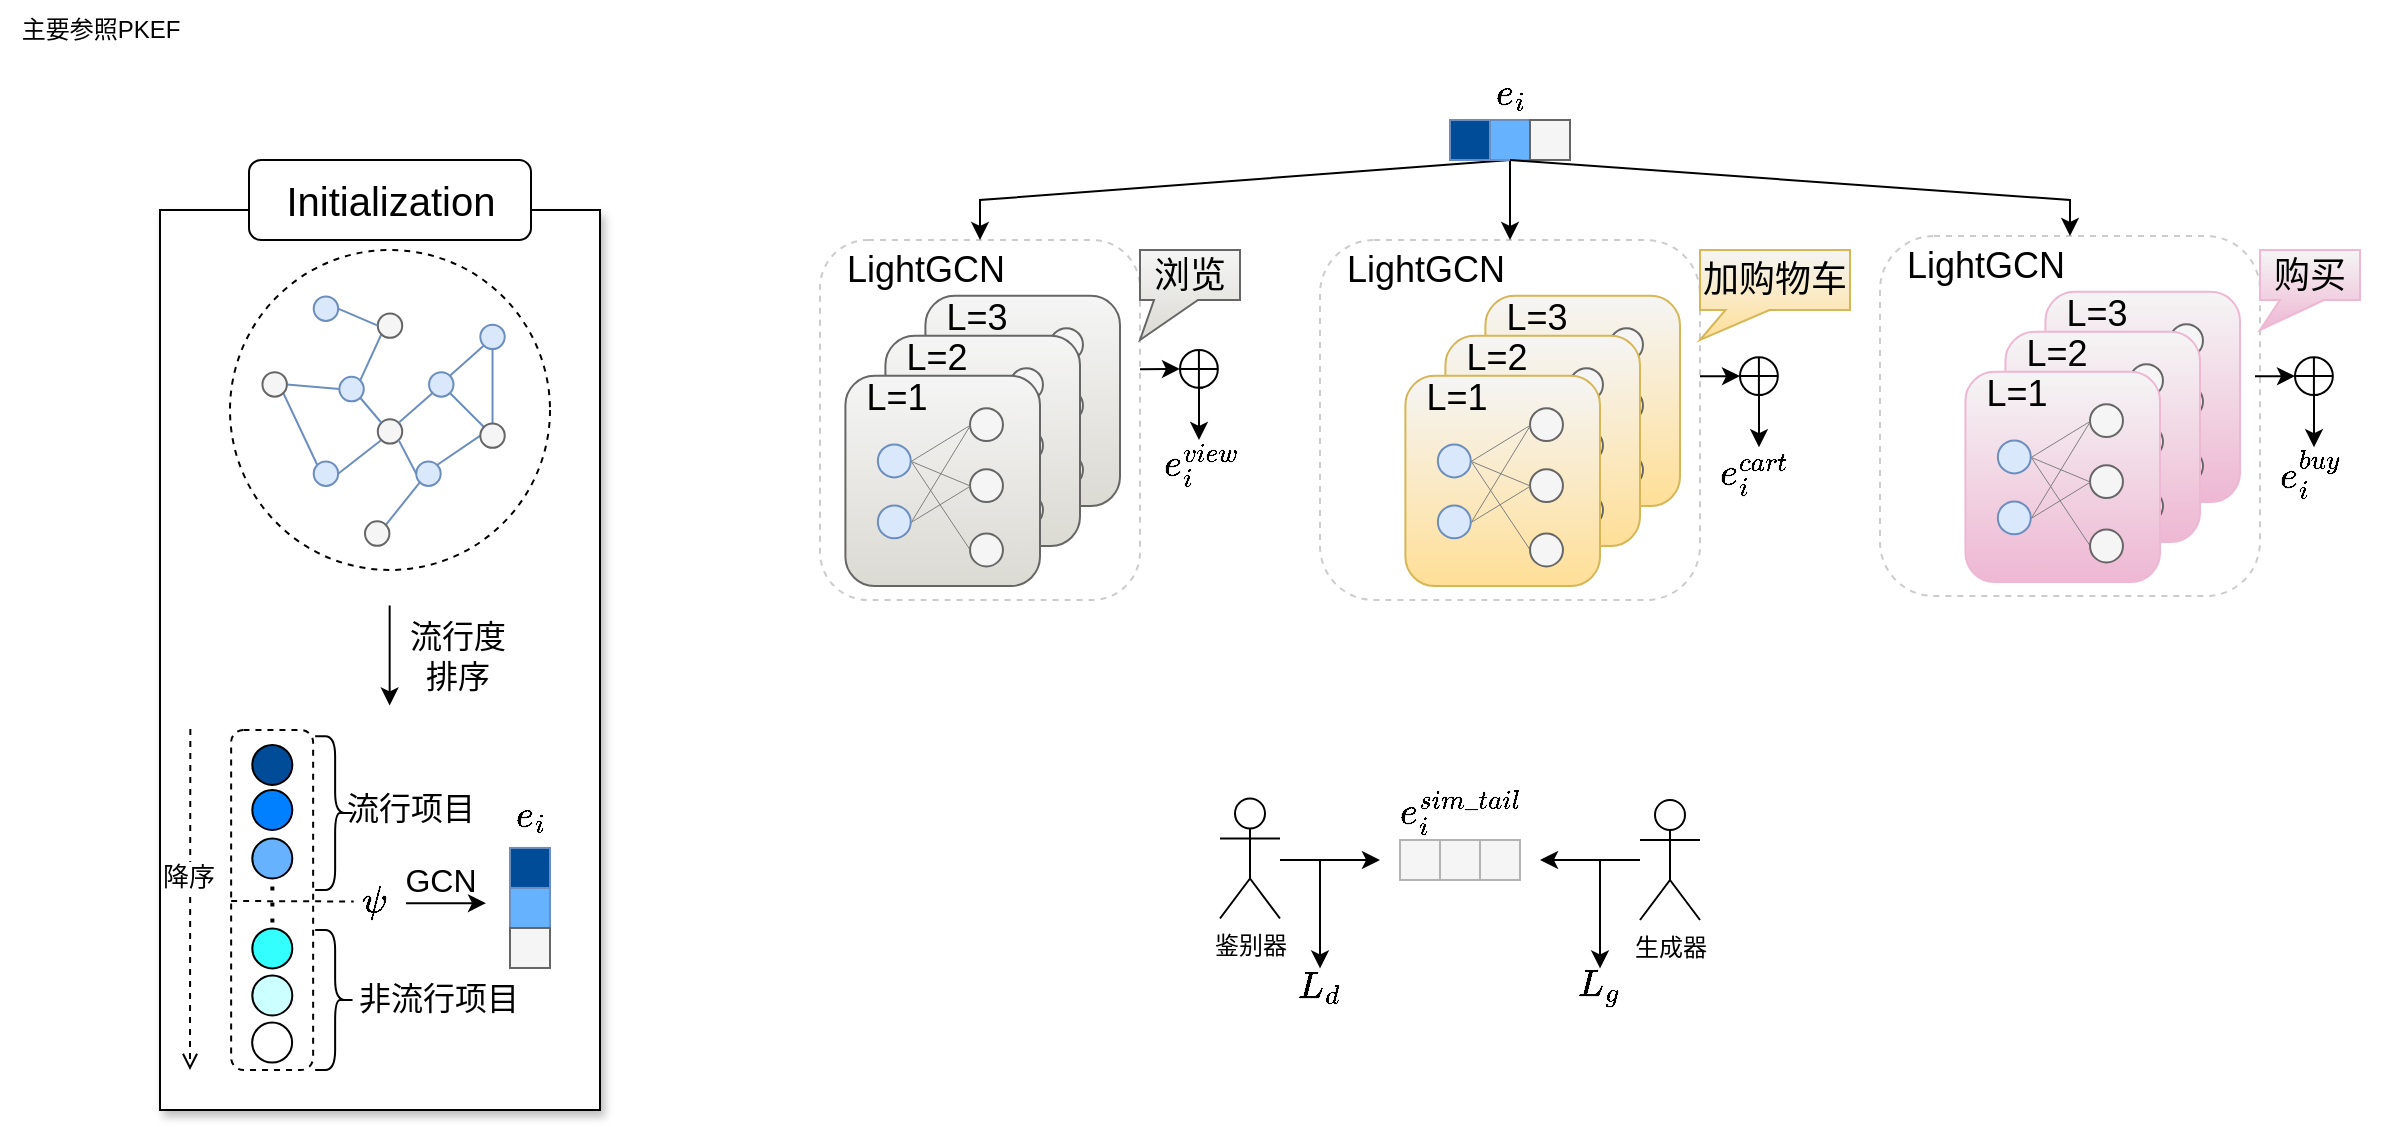 <mxfile version="28.1.1">
  <diagram name="第 1 页" id="a7vEhYP6rL8GsZ4J2X63">
    <mxGraphModel dx="983" dy="512" grid="1" gridSize="5" guides="1" tooltips="1" connect="1" arrows="1" fold="1" page="1" pageScale="1" pageWidth="1169" pageHeight="827" math="1" shadow="0">
      <root>
        <mxCell id="0" />
        <mxCell id="1" parent="0" />
        <mxCell id="FkXduTycxBEro7HCxzzV-103" value="" style="rounded=1;whiteSpace=wrap;html=1;dashed=1;strokeColor=#CCCCCC;" vertex="1" parent="1">
          <mxGeometry x="410" y="120.0" width="160" height="180" as="geometry" />
        </mxCell>
        <mxCell id="Q9Ri4ofh50V_gN4US0mv-2" value="主要参照PKEF" style="text;html=1;align=center;verticalAlign=middle;resizable=0;points=[];autosize=1;strokeColor=none;fillColor=none;" parent="1" vertex="1">
          <mxGeometry width="100" height="30" as="geometry" />
        </mxCell>
        <mxCell id="FkXduTycxBEro7HCxzzV-1" value="" style="rounded=0;whiteSpace=wrap;html=1;shadow=1;" vertex="1" parent="1">
          <mxGeometry x="80" y="105" width="220" height="450" as="geometry" />
        </mxCell>
        <mxCell id="FkXduTycxBEro7HCxzzV-2" value="" style="rounded=1;whiteSpace=wrap;html=1;dashed=1;" vertex="1" parent="1">
          <mxGeometry x="115.57" y="365.0" width="41" height="170" as="geometry" />
        </mxCell>
        <mxCell id="FkXduTycxBEro7HCxzzV-3" value="" style="group" vertex="1" connectable="0" parent="1">
          <mxGeometry x="115" y="125" width="160" height="160" as="geometry" />
        </mxCell>
        <mxCell id="FkXduTycxBEro7HCxzzV-4" value="" style="ellipse;whiteSpace=wrap;html=1;aspect=fixed;dashed=1;" vertex="1" parent="FkXduTycxBEro7HCxzzV-3">
          <mxGeometry width="160.0" height="160.0" as="geometry" />
        </mxCell>
        <mxCell id="FkXduTycxBEro7HCxzzV-5" style="rounded=0;orthogonalLoop=1;jettySize=auto;html=1;exitX=0;exitY=1;exitDx=0;exitDy=0;entryX=1;entryY=0.5;entryDx=0;entryDy=0;endArrow=none;startFill=0;fillColor=#dae8fc;strokeColor=#6c8ebf;" edge="1" parent="FkXduTycxBEro7HCxzzV-3" source="FkXduTycxBEro7HCxzzV-6" target="FkXduTycxBEro7HCxzzV-15">
          <mxGeometry relative="1" as="geometry" />
        </mxCell>
        <mxCell id="FkXduTycxBEro7HCxzzV-6" value="" style="ellipse;whiteSpace=wrap;html=1;aspect=fixed;fillColor=#f5f5f5;strokeColor=#666666;fontColor=#333333;" vertex="1" parent="FkXduTycxBEro7HCxzzV-3">
          <mxGeometry x="73.898" y="84.581" width="12.216" height="12.216" as="geometry" />
        </mxCell>
        <mxCell id="FkXduTycxBEro7HCxzzV-7" style="rounded=0;orthogonalLoop=1;jettySize=auto;html=1;exitX=0.5;exitY=1;exitDx=0;exitDy=0;entryX=0.5;entryY=0;entryDx=0;entryDy=0;fillColor=#dae8fc;strokeColor=#6c8ebf;startArrow=none;startFill=0;endArrow=none;" edge="1" parent="FkXduTycxBEro7HCxzzV-3" source="FkXduTycxBEro7HCxzzV-8" target="FkXduTycxBEro7HCxzzV-20">
          <mxGeometry relative="1" as="geometry" />
        </mxCell>
        <mxCell id="FkXduTycxBEro7HCxzzV-8" value="" style="ellipse;whiteSpace=wrap;html=1;aspect=fixed;fillColor=#dae8fc;strokeColor=#6c8ebf;" vertex="1" parent="FkXduTycxBEro7HCxzzV-3">
          <mxGeometry x="125.159" y="37.329" width="12.216" height="12.216" as="geometry" />
        </mxCell>
        <mxCell id="FkXduTycxBEro7HCxzzV-9" style="rounded=0;orthogonalLoop=1;jettySize=auto;html=1;exitX=1;exitY=0;exitDx=0;exitDy=0;entryX=0;entryY=1;entryDx=0;entryDy=0;endArrow=none;startFill=0;fillColor=#dae8fc;strokeColor=#6c8ebf;" edge="1" parent="FkXduTycxBEro7HCxzzV-3" source="FkXduTycxBEro7HCxzzV-10" target="FkXduTycxBEro7HCxzzV-21">
          <mxGeometry relative="1" as="geometry" />
        </mxCell>
        <mxCell id="FkXduTycxBEro7HCxzzV-10" value="" style="ellipse;whiteSpace=wrap;html=1;aspect=fixed;fillColor=#dae8fc;strokeColor=#6c8ebf;" vertex="1" parent="FkXduTycxBEro7HCxzzV-3">
          <mxGeometry x="54.675" y="63.436" width="12.216" height="12.216" as="geometry" />
        </mxCell>
        <mxCell id="FkXduTycxBEro7HCxzzV-11" style="rounded=0;orthogonalLoop=1;jettySize=auto;html=1;exitX=1;exitY=0;exitDx=0;exitDy=0;entryX=0;entryY=0.5;entryDx=0;entryDy=0;endArrow=none;startFill=0;fillColor=#dae8fc;strokeColor=#6c8ebf;" edge="1" parent="FkXduTycxBEro7HCxzzV-3" source="FkXduTycxBEro7HCxzzV-12" target="FkXduTycxBEro7HCxzzV-20">
          <mxGeometry relative="1" as="geometry" />
        </mxCell>
        <mxCell id="FkXduTycxBEro7HCxzzV-12" value="" style="ellipse;whiteSpace=wrap;html=1;aspect=fixed;fillColor=#dae8fc;strokeColor=#6c8ebf;" vertex="1" parent="FkXduTycxBEro7HCxzzV-3">
          <mxGeometry x="93.121" y="105.727" width="12.216" height="12.216" as="geometry" />
        </mxCell>
        <mxCell id="FkXduTycxBEro7HCxzzV-13" style="rounded=0;orthogonalLoop=1;jettySize=auto;html=1;exitX=1;exitY=1;exitDx=0;exitDy=0;entryX=0;entryY=0;entryDx=0;entryDy=0;endArrow=none;startFill=0;fillColor=#dae8fc;strokeColor=#6c8ebf;" edge="1" parent="FkXduTycxBEro7HCxzzV-3" source="FkXduTycxBEro7HCxzzV-14" target="FkXduTycxBEro7HCxzzV-20">
          <mxGeometry relative="1" as="geometry" />
        </mxCell>
        <mxCell id="FkXduTycxBEro7HCxzzV-14" value="" style="ellipse;whiteSpace=wrap;html=1;aspect=fixed;fillColor=#dae8fc;strokeColor=#6c8ebf;" vertex="1" parent="FkXduTycxBEro7HCxzzV-3">
          <mxGeometry x="99.529" y="61.096" width="12.216" height="12.216" as="geometry" />
        </mxCell>
        <mxCell id="FkXduTycxBEro7HCxzzV-15" value="" style="ellipse;whiteSpace=wrap;html=1;aspect=fixed;fillColor=#dae8fc;strokeColor=#6c8ebf;" vertex="1" parent="FkXduTycxBEro7HCxzzV-3">
          <mxGeometry x="41.859" y="105.727" width="12.216" height="12.216" as="geometry" />
        </mxCell>
        <mxCell id="FkXduTycxBEro7HCxzzV-16" style="rounded=0;orthogonalLoop=1;jettySize=auto;html=1;exitX=0;exitY=1;exitDx=0;exitDy=0;entryX=1;entryY=0;entryDx=0;entryDy=0;endArrow=none;startFill=0;fillColor=#dae8fc;strokeColor=#6c8ebf;" edge="1" parent="FkXduTycxBEro7HCxzzV-3" source="FkXduTycxBEro7HCxzzV-14" target="FkXduTycxBEro7HCxzzV-6">
          <mxGeometry relative="1" as="geometry">
            <mxPoint x="125.159" y="100.208" as="sourcePoint" />
            <mxPoint x="99.529" y="100.208" as="targetPoint" />
          </mxGeometry>
        </mxCell>
        <mxCell id="FkXduTycxBEro7HCxzzV-17" style="rounded=0;orthogonalLoop=1;jettySize=auto;html=1;exitX=1;exitY=1;exitDx=0;exitDy=0;entryX=0;entryY=0.5;entryDx=0;entryDy=0;endArrow=none;startFill=0;fillColor=#dae8fc;strokeColor=#6c8ebf;" edge="1" parent="FkXduTycxBEro7HCxzzV-3" source="FkXduTycxBEro7HCxzzV-6" target="FkXduTycxBEro7HCxzzV-12">
          <mxGeometry relative="1" as="geometry">
            <mxPoint x="61.082" y="105.727" as="sourcePoint" />
            <mxPoint x="35.452" y="105.727" as="targetPoint" />
          </mxGeometry>
        </mxCell>
        <mxCell id="FkXduTycxBEro7HCxzzV-18" style="rounded=0;orthogonalLoop=1;jettySize=auto;html=1;exitX=0;exitY=0;exitDx=0;exitDy=0;entryX=1;entryY=1;entryDx=0;entryDy=0;endArrow=none;startFill=0;fillColor=#dae8fc;strokeColor=#6c8ebf;" edge="1" parent="FkXduTycxBEro7HCxzzV-3" source="FkXduTycxBEro7HCxzzV-6" target="FkXduTycxBEro7HCxzzV-10">
          <mxGeometry relative="1" as="geometry">
            <mxPoint x="99.529" y="77.533" as="sourcePoint" />
            <mxPoint x="73.898" y="77.533" as="targetPoint" />
          </mxGeometry>
        </mxCell>
        <mxCell id="FkXduTycxBEro7HCxzzV-19" style="rounded=0;orthogonalLoop=1;jettySize=auto;html=1;exitX=0;exitY=1;exitDx=0;exitDy=0;entryX=1;entryY=0;entryDx=0;entryDy=0;endArrow=none;startFill=0;fillColor=#dae8fc;strokeColor=#6c8ebf;" edge="1" parent="FkXduTycxBEro7HCxzzV-3" source="FkXduTycxBEro7HCxzzV-8" target="FkXduTycxBEro7HCxzzV-14">
          <mxGeometry relative="1" as="geometry">
            <mxPoint x="131.567" y="49.339" as="sourcePoint" />
            <mxPoint x="114.907" y="62.731" as="targetPoint" />
          </mxGeometry>
        </mxCell>
        <mxCell id="FkXduTycxBEro7HCxzzV-20" value="" style="ellipse;whiteSpace=wrap;html=1;aspect=fixed;fillColor=#f5f5f5;strokeColor=#666666;fontColor=#333333;" vertex="1" parent="FkXduTycxBEro7HCxzzV-3">
          <mxGeometry x="125.159" y="86.717" width="12.216" height="12.216" as="geometry" />
        </mxCell>
        <mxCell id="FkXduTycxBEro7HCxzzV-21" value="" style="ellipse;whiteSpace=wrap;html=1;aspect=fixed;fillColor=#f5f5f5;strokeColor=#666666;fontColor=#333333;" vertex="1" parent="FkXduTycxBEro7HCxzzV-3">
          <mxGeometry x="73.898" y="31.718" width="12.216" height="12.216" as="geometry" />
        </mxCell>
        <mxCell id="FkXduTycxBEro7HCxzzV-22" style="rounded=0;orthogonalLoop=1;jettySize=auto;html=1;exitX=1;exitY=0.5;exitDx=0;exitDy=0;entryX=0;entryY=0.5;entryDx=0;entryDy=0;endArrow=none;startFill=0;fillColor=#dae8fc;strokeColor=#6c8ebf;" edge="1" parent="FkXduTycxBEro7HCxzzV-3" source="FkXduTycxBEro7HCxzzV-24" target="FkXduTycxBEro7HCxzzV-10">
          <mxGeometry relative="1" as="geometry" />
        </mxCell>
        <mxCell id="FkXduTycxBEro7HCxzzV-23" style="rounded=0;orthogonalLoop=1;jettySize=auto;html=1;exitX=1;exitY=1;exitDx=0;exitDy=0;entryX=0;entryY=0;entryDx=0;entryDy=0;startArrow=none;startFill=0;endArrow=none;fillColor=#dae8fc;strokeColor=#6c8ebf;" edge="1" parent="FkXduTycxBEro7HCxzzV-3" source="FkXduTycxBEro7HCxzzV-24" target="FkXduTycxBEro7HCxzzV-15">
          <mxGeometry relative="1" as="geometry" />
        </mxCell>
        <mxCell id="FkXduTycxBEro7HCxzzV-24" value="" style="ellipse;whiteSpace=wrap;html=1;aspect=fixed;fillColor=#f5f5f5;strokeColor=#666666;fontColor=#333333;" vertex="1" parent="FkXduTycxBEro7HCxzzV-3">
          <mxGeometry x="16.229" y="61.096" width="12.216" height="12.216" as="geometry" />
        </mxCell>
        <mxCell id="FkXduTycxBEro7HCxzzV-25" style="rounded=0;orthogonalLoop=1;jettySize=auto;html=1;exitX=1;exitY=0.5;exitDx=0;exitDy=0;entryX=0;entryY=0.5;entryDx=0;entryDy=0;endArrow=none;startFill=0;fillColor=#dae8fc;strokeColor=#6c8ebf;" edge="1" parent="FkXduTycxBEro7HCxzzV-3" source="FkXduTycxBEro7HCxzzV-26" target="FkXduTycxBEro7HCxzzV-21">
          <mxGeometry relative="1" as="geometry" />
        </mxCell>
        <mxCell id="FkXduTycxBEro7HCxzzV-26" value="" style="ellipse;whiteSpace=wrap;html=1;aspect=fixed;fillColor=#dae8fc;strokeColor=#6c8ebf;" vertex="1" parent="FkXduTycxBEro7HCxzzV-3">
          <mxGeometry x="41.859" y="23.232" width="12.216" height="12.216" as="geometry" />
        </mxCell>
        <mxCell id="FkXduTycxBEro7HCxzzV-27" style="rounded=0;orthogonalLoop=1;jettySize=auto;html=1;exitX=1;exitY=0;exitDx=0;exitDy=0;entryX=0;entryY=1;entryDx=0;entryDy=0;endArrow=none;startFill=0;fillColor=#dae8fc;strokeColor=#6c8ebf;" edge="1" parent="FkXduTycxBEro7HCxzzV-3" source="FkXduTycxBEro7HCxzzV-28" target="FkXduTycxBEro7HCxzzV-12">
          <mxGeometry relative="1" as="geometry" />
        </mxCell>
        <mxCell id="FkXduTycxBEro7HCxzzV-28" value="" style="ellipse;whiteSpace=wrap;html=1;aspect=fixed;fillColor=#f5f5f5;strokeColor=#666666;fontColor=#333333;" vertex="1" parent="FkXduTycxBEro7HCxzzV-3">
          <mxGeometry x="67.49" y="135.683" width="12.216" height="12.216" as="geometry" />
        </mxCell>
        <mxCell id="FkXduTycxBEro7HCxzzV-29" value="" style="ellipse;whiteSpace=wrap;html=1;aspect=fixed;fillColor=#004C99;" vertex="1" parent="1">
          <mxGeometry x="126.15" y="372.44" width="20" height="20" as="geometry" />
        </mxCell>
        <mxCell id="FkXduTycxBEro7HCxzzV-30" value="" style="ellipse;whiteSpace=wrap;html=1;aspect=fixed;fillColor=#007FFF;" vertex="1" parent="1">
          <mxGeometry x="126.15" y="395.0" width="20" height="20" as="geometry" />
        </mxCell>
        <mxCell id="FkXduTycxBEro7HCxzzV-31" value="" style="ellipse;whiteSpace=wrap;html=1;aspect=fixed;fillColor=#66B2FF;" vertex="1" parent="1">
          <mxGeometry x="126.15" y="419.25" width="20" height="20" as="geometry" />
        </mxCell>
        <mxCell id="FkXduTycxBEro7HCxzzV-32" value="" style="ellipse;whiteSpace=wrap;html=1;aspect=fixed;fillColor=#33FFFF;" vertex="1" parent="1">
          <mxGeometry x="126.15" y="464.2" width="20" height="20" as="geometry" />
        </mxCell>
        <mxCell id="FkXduTycxBEro7HCxzzV-33" value="" style="ellipse;whiteSpace=wrap;html=1;aspect=fixed;fillColor=#CCFFFF;" vertex="1" parent="1">
          <mxGeometry x="126.15" y="487.74" width="20" height="20" as="geometry" />
        </mxCell>
        <mxCell id="FkXduTycxBEro7HCxzzV-34" value="" style="ellipse;whiteSpace=wrap;html=1;aspect=fixed;fillColor=#FFFFFF;" vertex="1" parent="1">
          <mxGeometry x="126.07" y="511.3" width="20" height="20" as="geometry" />
        </mxCell>
        <mxCell id="FkXduTycxBEro7HCxzzV-35" value="" style="endArrow=none;dashed=1;html=1;dashPattern=1 3;strokeWidth=2;rounded=0;" edge="1" parent="1">
          <mxGeometry width="50" height="50" relative="1" as="geometry">
            <mxPoint x="136.19" y="461.3" as="sourcePoint" />
            <mxPoint x="136.19" y="441.3" as="targetPoint" />
          </mxGeometry>
        </mxCell>
        <mxCell id="FkXduTycxBEro7HCxzzV-36" value="" style="endArrow=none;dashed=1;html=1;rounded=0;exitX=-0.008;exitY=0.449;exitDx=0;exitDy=0;exitPerimeter=0;" edge="1" parent="1">
          <mxGeometry width="50" height="50" relative="1" as="geometry">
            <mxPoint x="115.572" y="450.5" as="sourcePoint" />
            <mxPoint x="176.86" y="450.74" as="targetPoint" />
          </mxGeometry>
        </mxCell>
        <mxCell id="FkXduTycxBEro7HCxzzV-37" value="" style="shape=curlyBracket;whiteSpace=wrap;html=1;rounded=1;flipH=1;labelPosition=right;verticalLabelPosition=middle;align=left;verticalAlign=middle;" vertex="1" parent="1">
          <mxGeometry x="157.57" y="368.1" width="20" height="76.9" as="geometry" />
        </mxCell>
        <mxCell id="FkXduTycxBEro7HCxzzV-38" value="" style="shape=curlyBracket;whiteSpace=wrap;html=1;rounded=1;flipH=1;labelPosition=right;verticalLabelPosition=middle;align=left;verticalAlign=middle;" vertex="1" parent="1">
          <mxGeometry x="157.57" y="465.0" width="20" height="70" as="geometry" />
        </mxCell>
        <mxCell id="FkXduTycxBEro7HCxzzV-39" value="&lt;font style=&quot;font-size: 16px;&quot;&gt;\(\psi\)&lt;/font&gt;" style="text;html=1;align=center;verticalAlign=middle;whiteSpace=wrap;rounded=0;" vertex="1" parent="1">
          <mxGeometry x="180.668" y="443.985" width="12.371" height="12.5" as="geometry" />
        </mxCell>
        <mxCell id="FkXduTycxBEro7HCxzzV-40" value="&lt;font style=&quot;font-size: 16px;&quot;&gt;流行项目&lt;/font&gt;" style="text;html=1;align=center;verticalAlign=middle;whiteSpace=wrap;rounded=0;" vertex="1" parent="1">
          <mxGeometry x="170" y="388.62" width="71" height="30" as="geometry" />
        </mxCell>
        <mxCell id="FkXduTycxBEro7HCxzzV-41" value="&lt;font style=&quot;font-size: 16px;&quot;&gt;非流行项目&lt;/font&gt;" style="text;html=1;align=center;verticalAlign=middle;whiteSpace=wrap;rounded=0;" vertex="1" parent="1">
          <mxGeometry x="177.57" y="484.2" width="83.43" height="30" as="geometry" />
        </mxCell>
        <mxCell id="FkXduTycxBEro7HCxzzV-42" style="edgeStyle=orthogonalEdgeStyle;rounded=0;orthogonalLoop=1;jettySize=auto;html=1;" edge="1" parent="1">
          <mxGeometry relative="1" as="geometry">
            <mxPoint x="194.83" y="302.74" as="sourcePoint" />
            <mxPoint x="194.83" y="352.74" as="targetPoint" />
          </mxGeometry>
        </mxCell>
        <mxCell id="FkXduTycxBEro7HCxzzV-43" value="&lt;span style=&quot;font-size: 16px;&quot;&gt;流行度排序&lt;/span&gt;" style="text;html=1;align=center;verticalAlign=middle;whiteSpace=wrap;rounded=0;" vertex="1" parent="1">
          <mxGeometry x="198.57" y="312.74" width="60" height="30" as="geometry" />
        </mxCell>
        <mxCell id="FkXduTycxBEro7HCxzzV-44" value="" style="endArrow=open;html=1;rounded=0;dashed=1;endFill=0;" edge="1" parent="1">
          <mxGeometry width="50" height="50" relative="1" as="geometry">
            <mxPoint x="95.17" y="364.51" as="sourcePoint" />
            <mxPoint x="95" y="535" as="targetPoint" />
          </mxGeometry>
        </mxCell>
        <mxCell id="FkXduTycxBEro7HCxzzV-45" value="降序" style="edgeLabel;html=1;align=center;verticalAlign=middle;resizable=0;points=[];fontSize=13;" vertex="1" connectable="0" parent="FkXduTycxBEro7HCxzzV-44">
          <mxGeometry x="-0.143" y="-1" relative="1" as="geometry">
            <mxPoint as="offset" />
          </mxGeometry>
        </mxCell>
        <mxCell id="FkXduTycxBEro7HCxzzV-46" value="" style="endArrow=classic;html=1;rounded=0;" edge="1" parent="1">
          <mxGeometry width="50" height="50" relative="1" as="geometry">
            <mxPoint x="202.99" y="451.58" as="sourcePoint" />
            <mxPoint x="242.99" y="451.58" as="targetPoint" />
          </mxGeometry>
        </mxCell>
        <mxCell id="FkXduTycxBEro7HCxzzV-47" value="&lt;font style=&quot;font-size: 16px;&quot;&gt;GCN&lt;/font&gt;" style="text;html=1;align=center;verticalAlign=middle;resizable=0;points=[];autosize=1;strokeColor=none;fillColor=none;" vertex="1" parent="1">
          <mxGeometry x="190" y="425.0" width="60" height="30" as="geometry" />
        </mxCell>
        <mxCell id="FkXduTycxBEro7HCxzzV-48" value="" style="group;fillColor=#dae8fc;strokeColor=#6c8ebf;rotation=90;" vertex="1" connectable="0" parent="1">
          <mxGeometry x="235" y="443.99" width="60" height="20" as="geometry" />
        </mxCell>
        <mxCell id="FkXduTycxBEro7HCxzzV-49" value="" style="rounded=0;whiteSpace=wrap;html=1;fillColor=#004C99;strokeColor=#6c8ebf;rotation=90;" vertex="1" parent="FkXduTycxBEro7HCxzzV-48">
          <mxGeometry x="20" y="-20" width="20" height="20" as="geometry" />
        </mxCell>
        <mxCell id="FkXduTycxBEro7HCxzzV-50" value="" style="rounded=0;whiteSpace=wrap;html=1;fillColor=#66B2FF;strokeColor=#6c8ebf;rotation=90;" vertex="1" parent="FkXduTycxBEro7HCxzzV-48">
          <mxGeometry x="20" width="20" height="20" as="geometry" />
        </mxCell>
        <mxCell id="FkXduTycxBEro7HCxzzV-51" value="" style="rounded=0;whiteSpace=wrap;html=1;fillColor=#f5f5f5;fontColor=#333333;strokeColor=#666666;rotation=90;" vertex="1" parent="FkXduTycxBEro7HCxzzV-48">
          <mxGeometry x="20" y="20" width="20" height="20" as="geometry" />
        </mxCell>
        <mxCell id="FkXduTycxBEro7HCxzzV-52" value="&lt;font style=&quot;font-size: 16px;&quot;&gt;\(e_{i}\)&lt;/font&gt;" style="text;html=1;align=center;verticalAlign=middle;whiteSpace=wrap;rounded=0;" vertex="1" parent="1">
          <mxGeometry x="237.5" y="395.0" width="55" height="25.8" as="geometry" />
        </mxCell>
        <mxCell id="FkXduTycxBEro7HCxzzV-57" value="&lt;font style=&quot;font-size: 16px;&quot;&gt;\(e_{i}^{view}\)&lt;/font&gt;" style="text;html=1;align=center;verticalAlign=middle;whiteSpace=wrap;rounded=0;" vertex="1" parent="1">
          <mxGeometry x="572.5" y="219.1" width="55" height="25.8" as="geometry" />
        </mxCell>
        <mxCell id="FkXduTycxBEro7HCxzzV-58" value="&lt;font style=&quot;font-size: 20px;&quot;&gt;Initialization&lt;/font&gt;" style="rounded=1;whiteSpace=wrap;html=1;" vertex="1" parent="1">
          <mxGeometry x="124.5" y="80" width="141" height="40" as="geometry" />
        </mxCell>
        <mxCell id="FkXduTycxBEro7HCxzzV-104" value="&lt;font style=&quot;font-size: 18px;&quot;&gt;LightGCN&lt;/font&gt;" style="text;html=1;align=center;verticalAlign=middle;whiteSpace=wrap;rounded=0;" vertex="1" parent="1">
          <mxGeometry x="433" y="120.0" width="60" height="30" as="geometry" />
        </mxCell>
        <mxCell id="FkXduTycxBEro7HCxzzV-106" value="&lt;font style=&quot;font-size: 18px;&quot;&gt;浏览&lt;/font&gt;" style="shape=callout;whiteSpace=wrap;html=1;perimeter=calloutPerimeter;position2=0;base=22;size=20;position=0.14;fillColor=#f5f5f5;gradientColor=#DBDAD3;strokeColor=#666666;" vertex="1" parent="1">
          <mxGeometry x="570" y="125" width="50" height="45" as="geometry" />
        </mxCell>
        <mxCell id="FkXduTycxBEro7HCxzzV-107" value="" style="rounded=1;whiteSpace=wrap;html=1;dashed=1;strokeColor=#CCCCCC;" vertex="1" parent="1">
          <mxGeometry x="660" y="120" width="190" height="180" as="geometry" />
        </mxCell>
        <mxCell id="FkXduTycxBEro7HCxzzV-108" value="" style="group" vertex="1" connectable="0" parent="1">
          <mxGeometry x="720" y="135" width="120" height="118" as="geometry" />
        </mxCell>
        <mxCell id="FkXduTycxBEro7HCxzzV-109" value="" style="rounded=1;whiteSpace=wrap;html=1;fillColor=#F5F5F5;strokeColor=#d6b656;gradientColor=#FFDF97;" vertex="1" parent="FkXduTycxBEro7HCxzzV-108">
          <mxGeometry x="22.703" y="12.932" width="97.297" height="105.068" as="geometry" />
        </mxCell>
        <mxCell id="FkXduTycxBEro7HCxzzV-110" value="" style="group" vertex="1" connectable="0" parent="FkXduTycxBEro7HCxzzV-108">
          <mxGeometry x="38.919" y="29.096" width="64.865" height="80.822" as="geometry" />
        </mxCell>
        <mxCell id="FkXduTycxBEro7HCxzzV-111" style="rounded=0;orthogonalLoop=1;jettySize=auto;html=1;exitX=1;exitY=0.5;exitDx=0;exitDy=0;entryX=0;entryY=0.5;entryDx=0;entryDy=0;endArrow=none;endFill=0;strokeColor=#808080;strokeWidth=0.5;" edge="1" parent="FkXduTycxBEro7HCxzzV-110" source="FkXduTycxBEro7HCxzzV-114" target="FkXduTycxBEro7HCxzzV-115">
          <mxGeometry relative="1" as="geometry" />
        </mxCell>
        <mxCell id="FkXduTycxBEro7HCxzzV-112" style="rounded=0;orthogonalLoop=1;jettySize=auto;html=1;exitX=1;exitY=0.5;exitDx=0;exitDy=0;entryX=0;entryY=0.5;entryDx=0;entryDy=0;strokeColor=#808080;align=center;verticalAlign=middle;fontFamily=Helvetica;fontSize=11;fontColor=default;labelBackgroundColor=default;endArrow=none;endFill=0;strokeWidth=0.5;" edge="1" parent="FkXduTycxBEro7HCxzzV-110" source="FkXduTycxBEro7HCxzzV-114" target="FkXduTycxBEro7HCxzzV-116">
          <mxGeometry relative="1" as="geometry" />
        </mxCell>
        <mxCell id="FkXduTycxBEro7HCxzzV-113" style="rounded=0;orthogonalLoop=1;jettySize=auto;html=1;exitX=1;exitY=0.5;exitDx=0;exitDy=0;entryX=0;entryY=0.5;entryDx=0;entryDy=0;strokeColor=#808080;align=center;verticalAlign=middle;fontFamily=Helvetica;fontSize=11;fontColor=default;labelBackgroundColor=default;endArrow=none;endFill=0;strokeWidth=0.5;" edge="1" parent="FkXduTycxBEro7HCxzzV-110" source="FkXduTycxBEro7HCxzzV-114" target="FkXduTycxBEro7HCxzzV-117">
          <mxGeometry relative="1" as="geometry" />
        </mxCell>
        <mxCell id="FkXduTycxBEro7HCxzzV-114" value="" style="ellipse;whiteSpace=wrap;html=1;aspect=fixed;fillColor=#dae8fc;strokeColor=#6c8ebf;" vertex="1" parent="FkXduTycxBEro7HCxzzV-110">
          <mxGeometry y="18.143" width="16.463" height="16.463" as="geometry" />
        </mxCell>
        <mxCell id="FkXduTycxBEro7HCxzzV-115" value="" style="ellipse;whiteSpace=wrap;html=1;aspect=fixed;fillColor=#f5f5f5;strokeColor=#666666;fontColor=#333333;" vertex="1" parent="FkXduTycxBEro7HCxzzV-110">
          <mxGeometry x="46.095" width="16.463" height="16.463" as="geometry" />
        </mxCell>
        <mxCell id="FkXduTycxBEro7HCxzzV-116" value="" style="ellipse;whiteSpace=wrap;html=1;aspect=fixed;fillColor=#f5f5f5;strokeColor=#666666;fontColor=#333333;" vertex="1" parent="FkXduTycxBEro7HCxzzV-110">
          <mxGeometry x="46.095" y="30.467" width="16.463" height="16.463" as="geometry" />
        </mxCell>
        <mxCell id="FkXduTycxBEro7HCxzzV-117" value="" style="ellipse;whiteSpace=wrap;html=1;aspect=fixed;fillColor=#f5f5f5;strokeColor=#666666;fontColor=#333333;" vertex="1" parent="FkXduTycxBEro7HCxzzV-110">
          <mxGeometry x="46.095" y="62.685" width="16.463" height="16.463" as="geometry" />
        </mxCell>
        <mxCell id="FkXduTycxBEro7HCxzzV-118" style="rounded=0;orthogonalLoop=1;jettySize=auto;html=1;exitX=1;exitY=0.5;exitDx=0;exitDy=0;entryX=0;entryY=0.5;entryDx=0;entryDy=0;strokeColor=#808080;align=center;verticalAlign=middle;fontFamily=Helvetica;fontSize=11;fontColor=default;labelBackgroundColor=default;endArrow=none;endFill=0;strokeWidth=0.5;" edge="1" parent="FkXduTycxBEro7HCxzzV-110" source="FkXduTycxBEro7HCxzzV-120" target="FkXduTycxBEro7HCxzzV-115">
          <mxGeometry relative="1" as="geometry" />
        </mxCell>
        <mxCell id="FkXduTycxBEro7HCxzzV-119" style="rounded=0;orthogonalLoop=1;jettySize=auto;html=1;exitX=1;exitY=0.5;exitDx=0;exitDy=0;entryX=0;entryY=0.5;entryDx=0;entryDy=0;strokeColor=#808080;align=center;verticalAlign=middle;fontFamily=Helvetica;fontSize=11;fontColor=default;labelBackgroundColor=default;endArrow=none;endFill=0;strokeWidth=0.5;" edge="1" parent="FkXduTycxBEro7HCxzzV-110" source="FkXduTycxBEro7HCxzzV-120" target="FkXduTycxBEro7HCxzzV-116">
          <mxGeometry relative="1" as="geometry" />
        </mxCell>
        <mxCell id="FkXduTycxBEro7HCxzzV-120" value="" style="ellipse;whiteSpace=wrap;html=1;aspect=fixed;fillColor=#dae8fc;strokeColor=#6c8ebf;" vertex="1" parent="FkXduTycxBEro7HCxzzV-110">
          <mxGeometry y="48.61" width="16.463" height="16.463" as="geometry" />
        </mxCell>
        <mxCell id="FkXduTycxBEro7HCxzzV-121" value="&lt;font style=&quot;font-size: 18px;&quot;&gt;L=3&lt;/font&gt;" style="text;html=1;align=center;verticalAlign=middle;whiteSpace=wrap;rounded=0;" vertex="1" parent="FkXduTycxBEro7HCxzzV-108">
          <mxGeometry width="97.297" height="48.493" as="geometry" />
        </mxCell>
        <mxCell id="FkXduTycxBEro7HCxzzV-122" value="" style="group" vertex="1" connectable="0" parent="1">
          <mxGeometry x="700" y="155" width="120" height="118" as="geometry" />
        </mxCell>
        <mxCell id="FkXduTycxBEro7HCxzzV-123" value="" style="rounded=1;whiteSpace=wrap;html=1;fillColor=#F5F5F5;strokeColor=#d6b656;gradientColor=#FFDF97;" vertex="1" parent="FkXduTycxBEro7HCxzzV-122">
          <mxGeometry x="22.703" y="12.932" width="97.297" height="105.068" as="geometry" />
        </mxCell>
        <mxCell id="FkXduTycxBEro7HCxzzV-124" value="" style="group" vertex="1" connectable="0" parent="FkXduTycxBEro7HCxzzV-122">
          <mxGeometry x="38.919" y="29.096" width="64.865" height="80.822" as="geometry" />
        </mxCell>
        <mxCell id="FkXduTycxBEro7HCxzzV-125" style="rounded=0;orthogonalLoop=1;jettySize=auto;html=1;exitX=1;exitY=0.5;exitDx=0;exitDy=0;entryX=0;entryY=0.5;entryDx=0;entryDy=0;endArrow=none;endFill=0;strokeColor=#808080;strokeWidth=0.5;" edge="1" parent="FkXduTycxBEro7HCxzzV-124" source="FkXduTycxBEro7HCxzzV-128" target="FkXduTycxBEro7HCxzzV-129">
          <mxGeometry relative="1" as="geometry" />
        </mxCell>
        <mxCell id="FkXduTycxBEro7HCxzzV-126" style="rounded=0;orthogonalLoop=1;jettySize=auto;html=1;exitX=1;exitY=0.5;exitDx=0;exitDy=0;entryX=0;entryY=0.5;entryDx=0;entryDy=0;strokeColor=#808080;align=center;verticalAlign=middle;fontFamily=Helvetica;fontSize=11;fontColor=default;labelBackgroundColor=default;endArrow=none;endFill=0;strokeWidth=0.5;" edge="1" parent="FkXduTycxBEro7HCxzzV-124" source="FkXduTycxBEro7HCxzzV-128" target="FkXduTycxBEro7HCxzzV-130">
          <mxGeometry relative="1" as="geometry" />
        </mxCell>
        <mxCell id="FkXduTycxBEro7HCxzzV-127" style="rounded=0;orthogonalLoop=1;jettySize=auto;html=1;exitX=1;exitY=0.5;exitDx=0;exitDy=0;entryX=0;entryY=0.5;entryDx=0;entryDy=0;strokeColor=#808080;align=center;verticalAlign=middle;fontFamily=Helvetica;fontSize=11;fontColor=default;labelBackgroundColor=default;endArrow=none;endFill=0;strokeWidth=0.5;" edge="1" parent="FkXduTycxBEro7HCxzzV-124" source="FkXduTycxBEro7HCxzzV-128" target="FkXduTycxBEro7HCxzzV-131">
          <mxGeometry relative="1" as="geometry" />
        </mxCell>
        <mxCell id="FkXduTycxBEro7HCxzzV-128" value="" style="ellipse;whiteSpace=wrap;html=1;aspect=fixed;fillColor=#dae8fc;strokeColor=#6c8ebf;" vertex="1" parent="FkXduTycxBEro7HCxzzV-124">
          <mxGeometry y="18.143" width="16.463" height="16.463" as="geometry" />
        </mxCell>
        <mxCell id="FkXduTycxBEro7HCxzzV-129" value="" style="ellipse;whiteSpace=wrap;html=1;aspect=fixed;fillColor=#f5f5f5;strokeColor=#666666;fontColor=#333333;" vertex="1" parent="FkXduTycxBEro7HCxzzV-124">
          <mxGeometry x="46.095" width="16.463" height="16.463" as="geometry" />
        </mxCell>
        <mxCell id="FkXduTycxBEro7HCxzzV-130" value="" style="ellipse;whiteSpace=wrap;html=1;aspect=fixed;fillColor=#f5f5f5;strokeColor=#666666;fontColor=#333333;" vertex="1" parent="FkXduTycxBEro7HCxzzV-124">
          <mxGeometry x="46.095" y="30.467" width="16.463" height="16.463" as="geometry" />
        </mxCell>
        <mxCell id="FkXduTycxBEro7HCxzzV-131" value="" style="ellipse;whiteSpace=wrap;html=1;aspect=fixed;fillColor=#f5f5f5;strokeColor=#666666;fontColor=#333333;" vertex="1" parent="FkXduTycxBEro7HCxzzV-124">
          <mxGeometry x="46.095" y="62.685" width="16.463" height="16.463" as="geometry" />
        </mxCell>
        <mxCell id="FkXduTycxBEro7HCxzzV-132" style="rounded=0;orthogonalLoop=1;jettySize=auto;html=1;exitX=1;exitY=0.5;exitDx=0;exitDy=0;entryX=0;entryY=0.5;entryDx=0;entryDy=0;strokeColor=#808080;align=center;verticalAlign=middle;fontFamily=Helvetica;fontSize=11;fontColor=default;labelBackgroundColor=default;endArrow=none;endFill=0;strokeWidth=0.5;" edge="1" parent="FkXduTycxBEro7HCxzzV-124" source="FkXduTycxBEro7HCxzzV-134" target="FkXduTycxBEro7HCxzzV-129">
          <mxGeometry relative="1" as="geometry" />
        </mxCell>
        <mxCell id="FkXduTycxBEro7HCxzzV-133" style="rounded=0;orthogonalLoop=1;jettySize=auto;html=1;exitX=1;exitY=0.5;exitDx=0;exitDy=0;entryX=0;entryY=0.5;entryDx=0;entryDy=0;strokeColor=#808080;align=center;verticalAlign=middle;fontFamily=Helvetica;fontSize=11;fontColor=default;labelBackgroundColor=default;endArrow=none;endFill=0;strokeWidth=0.5;" edge="1" parent="FkXduTycxBEro7HCxzzV-124" source="FkXduTycxBEro7HCxzzV-134" target="FkXduTycxBEro7HCxzzV-130">
          <mxGeometry relative="1" as="geometry" />
        </mxCell>
        <mxCell id="FkXduTycxBEro7HCxzzV-134" value="" style="ellipse;whiteSpace=wrap;html=1;aspect=fixed;fillColor=#dae8fc;strokeColor=#6c8ebf;" vertex="1" parent="FkXduTycxBEro7HCxzzV-124">
          <mxGeometry y="48.61" width="16.463" height="16.463" as="geometry" />
        </mxCell>
        <mxCell id="FkXduTycxBEro7HCxzzV-135" value="&lt;font style=&quot;font-size: 18px;&quot;&gt;L=2&lt;/font&gt;" style="text;html=1;align=center;verticalAlign=middle;whiteSpace=wrap;rounded=0;" vertex="1" parent="FkXduTycxBEro7HCxzzV-122">
          <mxGeometry width="97.297" height="48.493" as="geometry" />
        </mxCell>
        <mxCell id="FkXduTycxBEro7HCxzzV-136" value="" style="group" vertex="1" connectable="0" parent="1">
          <mxGeometry x="680" y="175" width="120" height="118" as="geometry" />
        </mxCell>
        <mxCell id="FkXduTycxBEro7HCxzzV-137" value="" style="rounded=1;whiteSpace=wrap;html=1;fillColor=#F5F5F5;strokeColor=#d6b656;gradientColor=#FFDF97;" vertex="1" parent="FkXduTycxBEro7HCxzzV-136">
          <mxGeometry x="22.703" y="12.932" width="97.297" height="105.068" as="geometry" />
        </mxCell>
        <mxCell id="FkXduTycxBEro7HCxzzV-138" value="" style="group" vertex="1" connectable="0" parent="FkXduTycxBEro7HCxzzV-136">
          <mxGeometry x="38.919" y="29.096" width="64.865" height="80.822" as="geometry" />
        </mxCell>
        <mxCell id="FkXduTycxBEro7HCxzzV-139" style="rounded=0;orthogonalLoop=1;jettySize=auto;html=1;exitX=1;exitY=0.5;exitDx=0;exitDy=0;entryX=0;entryY=0.5;entryDx=0;entryDy=0;endArrow=none;endFill=0;strokeColor=#808080;strokeWidth=0.5;" edge="1" parent="FkXduTycxBEro7HCxzzV-138" source="FkXduTycxBEro7HCxzzV-142" target="FkXduTycxBEro7HCxzzV-143">
          <mxGeometry relative="1" as="geometry" />
        </mxCell>
        <mxCell id="FkXduTycxBEro7HCxzzV-140" style="rounded=0;orthogonalLoop=1;jettySize=auto;html=1;exitX=1;exitY=0.5;exitDx=0;exitDy=0;entryX=0;entryY=0.5;entryDx=0;entryDy=0;strokeColor=#808080;align=center;verticalAlign=middle;fontFamily=Helvetica;fontSize=11;fontColor=default;labelBackgroundColor=default;endArrow=none;endFill=0;strokeWidth=0.5;" edge="1" parent="FkXduTycxBEro7HCxzzV-138" source="FkXduTycxBEro7HCxzzV-142" target="FkXduTycxBEro7HCxzzV-144">
          <mxGeometry relative="1" as="geometry" />
        </mxCell>
        <mxCell id="FkXduTycxBEro7HCxzzV-141" style="rounded=0;orthogonalLoop=1;jettySize=auto;html=1;exitX=1;exitY=0.5;exitDx=0;exitDy=0;entryX=0;entryY=0.5;entryDx=0;entryDy=0;strokeColor=#808080;align=center;verticalAlign=middle;fontFamily=Helvetica;fontSize=11;fontColor=default;labelBackgroundColor=default;endArrow=none;endFill=0;strokeWidth=0.5;" edge="1" parent="FkXduTycxBEro7HCxzzV-138" source="FkXduTycxBEro7HCxzzV-142" target="FkXduTycxBEro7HCxzzV-145">
          <mxGeometry relative="1" as="geometry" />
        </mxCell>
        <mxCell id="FkXduTycxBEro7HCxzzV-142" value="" style="ellipse;whiteSpace=wrap;html=1;aspect=fixed;fillColor=#dae8fc;strokeColor=#6c8ebf;" vertex="1" parent="FkXduTycxBEro7HCxzzV-138">
          <mxGeometry y="18.143" width="16.463" height="16.463" as="geometry" />
        </mxCell>
        <mxCell id="FkXduTycxBEro7HCxzzV-143" value="" style="ellipse;whiteSpace=wrap;html=1;aspect=fixed;fillColor=#f5f5f5;strokeColor=#666666;fontColor=#333333;" vertex="1" parent="FkXduTycxBEro7HCxzzV-138">
          <mxGeometry x="46.095" width="16.463" height="16.463" as="geometry" />
        </mxCell>
        <mxCell id="FkXduTycxBEro7HCxzzV-144" value="" style="ellipse;whiteSpace=wrap;html=1;aspect=fixed;fillColor=#f5f5f5;strokeColor=#666666;fontColor=#333333;" vertex="1" parent="FkXduTycxBEro7HCxzzV-138">
          <mxGeometry x="46.095" y="30.467" width="16.463" height="16.463" as="geometry" />
        </mxCell>
        <mxCell id="FkXduTycxBEro7HCxzzV-145" value="" style="ellipse;whiteSpace=wrap;html=1;aspect=fixed;fillColor=#f5f5f5;strokeColor=#666666;fontColor=#333333;" vertex="1" parent="FkXduTycxBEro7HCxzzV-138">
          <mxGeometry x="46.095" y="62.685" width="16.463" height="16.463" as="geometry" />
        </mxCell>
        <mxCell id="FkXduTycxBEro7HCxzzV-146" style="rounded=0;orthogonalLoop=1;jettySize=auto;html=1;exitX=1;exitY=0.5;exitDx=0;exitDy=0;entryX=0;entryY=0.5;entryDx=0;entryDy=0;strokeColor=#808080;align=center;verticalAlign=middle;fontFamily=Helvetica;fontSize=11;fontColor=default;labelBackgroundColor=default;endArrow=none;endFill=0;strokeWidth=0.5;" edge="1" parent="FkXduTycxBEro7HCxzzV-138" source="FkXduTycxBEro7HCxzzV-148" target="FkXduTycxBEro7HCxzzV-143">
          <mxGeometry relative="1" as="geometry" />
        </mxCell>
        <mxCell id="FkXduTycxBEro7HCxzzV-147" style="rounded=0;orthogonalLoop=1;jettySize=auto;html=1;exitX=1;exitY=0.5;exitDx=0;exitDy=0;entryX=0;entryY=0.5;entryDx=0;entryDy=0;strokeColor=#808080;align=center;verticalAlign=middle;fontFamily=Helvetica;fontSize=11;fontColor=default;labelBackgroundColor=default;endArrow=none;endFill=0;strokeWidth=0.5;" edge="1" parent="FkXduTycxBEro7HCxzzV-138" source="FkXduTycxBEro7HCxzzV-148" target="FkXduTycxBEro7HCxzzV-144">
          <mxGeometry relative="1" as="geometry" />
        </mxCell>
        <mxCell id="FkXduTycxBEro7HCxzzV-148" value="" style="ellipse;whiteSpace=wrap;html=1;aspect=fixed;fillColor=#dae8fc;strokeColor=#6c8ebf;" vertex="1" parent="FkXduTycxBEro7HCxzzV-138">
          <mxGeometry y="48.61" width="16.463" height="16.463" as="geometry" />
        </mxCell>
        <mxCell id="FkXduTycxBEro7HCxzzV-149" value="&lt;font style=&quot;font-size: 18px;&quot;&gt;L=1&lt;/font&gt;" style="text;html=1;align=center;verticalAlign=middle;whiteSpace=wrap;rounded=0;" vertex="1" parent="FkXduTycxBEro7HCxzzV-136">
          <mxGeometry width="97.297" height="48.493" as="geometry" />
        </mxCell>
        <mxCell id="FkXduTycxBEro7HCxzzV-150" value="&lt;font style=&quot;font-size: 18px;&quot;&gt;LightGCN&lt;/font&gt;" style="text;html=1;align=center;verticalAlign=middle;whiteSpace=wrap;rounded=0;" vertex="1" parent="1">
          <mxGeometry x="683" y="120" width="60" height="30" as="geometry" />
        </mxCell>
        <mxCell id="FkXduTycxBEro7HCxzzV-151" value="&lt;font style=&quot;font-size: 18px;&quot;&gt;加购物车&lt;/font&gt;" style="shape=callout;whiteSpace=wrap;html=1;perimeter=calloutPerimeter;position2=0;base=22;size=15;position=0.17;fillColor=#F5F5F5;gradientColor=#FFDF97;strokeColor=#d6b656;" vertex="1" parent="1">
          <mxGeometry x="850" y="125" width="75" height="45" as="geometry" />
        </mxCell>
        <mxCell id="FkXduTycxBEro7HCxzzV-152" value="" style="rounded=1;whiteSpace=wrap;html=1;dashed=1;strokeColor=#CCCCCC;" vertex="1" parent="1">
          <mxGeometry x="940" y="118" width="190" height="180" as="geometry" />
        </mxCell>
        <mxCell id="FkXduTycxBEro7HCxzzV-153" value="" style="group" vertex="1" connectable="0" parent="1">
          <mxGeometry x="1000" y="133" width="120" height="118" as="geometry" />
        </mxCell>
        <mxCell id="FkXduTycxBEro7HCxzzV-154" value="" style="rounded=1;whiteSpace=wrap;html=1;fillColor=#F5F5F5;strokeColor=#EEB7D3;gradientColor=#EEB7D3;" vertex="1" parent="FkXduTycxBEro7HCxzzV-153">
          <mxGeometry x="22.703" y="12.932" width="97.297" height="105.068" as="geometry" />
        </mxCell>
        <mxCell id="FkXduTycxBEro7HCxzzV-155" value="" style="group" vertex="1" connectable="0" parent="FkXduTycxBEro7HCxzzV-153">
          <mxGeometry x="38.919" y="29.096" width="64.865" height="80.822" as="geometry" />
        </mxCell>
        <mxCell id="FkXduTycxBEro7HCxzzV-156" style="rounded=0;orthogonalLoop=1;jettySize=auto;html=1;exitX=1;exitY=0.5;exitDx=0;exitDy=0;entryX=0;entryY=0.5;entryDx=0;entryDy=0;endArrow=none;endFill=0;strokeColor=#808080;strokeWidth=0.5;" edge="1" parent="FkXduTycxBEro7HCxzzV-155" source="FkXduTycxBEro7HCxzzV-159" target="FkXduTycxBEro7HCxzzV-160">
          <mxGeometry relative="1" as="geometry" />
        </mxCell>
        <mxCell id="FkXduTycxBEro7HCxzzV-157" style="rounded=0;orthogonalLoop=1;jettySize=auto;html=1;exitX=1;exitY=0.5;exitDx=0;exitDy=0;entryX=0;entryY=0.5;entryDx=0;entryDy=0;strokeColor=#808080;align=center;verticalAlign=middle;fontFamily=Helvetica;fontSize=11;fontColor=default;labelBackgroundColor=default;endArrow=none;endFill=0;strokeWidth=0.5;" edge="1" parent="FkXduTycxBEro7HCxzzV-155" source="FkXduTycxBEro7HCxzzV-159" target="FkXduTycxBEro7HCxzzV-161">
          <mxGeometry relative="1" as="geometry" />
        </mxCell>
        <mxCell id="FkXduTycxBEro7HCxzzV-158" style="rounded=0;orthogonalLoop=1;jettySize=auto;html=1;exitX=1;exitY=0.5;exitDx=0;exitDy=0;entryX=0;entryY=0.5;entryDx=0;entryDy=0;strokeColor=#808080;align=center;verticalAlign=middle;fontFamily=Helvetica;fontSize=11;fontColor=default;labelBackgroundColor=default;endArrow=none;endFill=0;strokeWidth=0.5;" edge="1" parent="FkXduTycxBEro7HCxzzV-155" source="FkXduTycxBEro7HCxzzV-159" target="FkXduTycxBEro7HCxzzV-162">
          <mxGeometry relative="1" as="geometry" />
        </mxCell>
        <mxCell id="FkXduTycxBEro7HCxzzV-159" value="" style="ellipse;whiteSpace=wrap;html=1;aspect=fixed;fillColor=#dae8fc;strokeColor=#6c8ebf;" vertex="1" parent="FkXduTycxBEro7HCxzzV-155">
          <mxGeometry y="18.143" width="16.463" height="16.463" as="geometry" />
        </mxCell>
        <mxCell id="FkXduTycxBEro7HCxzzV-160" value="" style="ellipse;whiteSpace=wrap;html=1;aspect=fixed;fillColor=#f5f5f5;strokeColor=#666666;fontColor=#333333;" vertex="1" parent="FkXduTycxBEro7HCxzzV-155">
          <mxGeometry x="46.095" width="16.463" height="16.463" as="geometry" />
        </mxCell>
        <mxCell id="FkXduTycxBEro7HCxzzV-161" value="" style="ellipse;whiteSpace=wrap;html=1;aspect=fixed;fillColor=#f5f5f5;strokeColor=#666666;fontColor=#333333;" vertex="1" parent="FkXduTycxBEro7HCxzzV-155">
          <mxGeometry x="46.095" y="30.467" width="16.463" height="16.463" as="geometry" />
        </mxCell>
        <mxCell id="FkXduTycxBEro7HCxzzV-162" value="" style="ellipse;whiteSpace=wrap;html=1;aspect=fixed;fillColor=#f5f5f5;strokeColor=#666666;fontColor=#333333;" vertex="1" parent="FkXduTycxBEro7HCxzzV-155">
          <mxGeometry x="46.095" y="62.685" width="16.463" height="16.463" as="geometry" />
        </mxCell>
        <mxCell id="FkXduTycxBEro7HCxzzV-163" style="rounded=0;orthogonalLoop=1;jettySize=auto;html=1;exitX=1;exitY=0.5;exitDx=0;exitDy=0;entryX=0;entryY=0.5;entryDx=0;entryDy=0;strokeColor=#808080;align=center;verticalAlign=middle;fontFamily=Helvetica;fontSize=11;fontColor=default;labelBackgroundColor=default;endArrow=none;endFill=0;strokeWidth=0.5;" edge="1" parent="FkXduTycxBEro7HCxzzV-155" source="FkXduTycxBEro7HCxzzV-165" target="FkXduTycxBEro7HCxzzV-160">
          <mxGeometry relative="1" as="geometry" />
        </mxCell>
        <mxCell id="FkXduTycxBEro7HCxzzV-164" style="rounded=0;orthogonalLoop=1;jettySize=auto;html=1;exitX=1;exitY=0.5;exitDx=0;exitDy=0;entryX=0;entryY=0.5;entryDx=0;entryDy=0;strokeColor=#808080;align=center;verticalAlign=middle;fontFamily=Helvetica;fontSize=11;fontColor=default;labelBackgroundColor=default;endArrow=none;endFill=0;strokeWidth=0.5;" edge="1" parent="FkXduTycxBEro7HCxzzV-155" source="FkXduTycxBEro7HCxzzV-165" target="FkXduTycxBEro7HCxzzV-161">
          <mxGeometry relative="1" as="geometry" />
        </mxCell>
        <mxCell id="FkXduTycxBEro7HCxzzV-165" value="" style="ellipse;whiteSpace=wrap;html=1;aspect=fixed;fillColor=#dae8fc;strokeColor=#6c8ebf;" vertex="1" parent="FkXduTycxBEro7HCxzzV-155">
          <mxGeometry y="48.61" width="16.463" height="16.463" as="geometry" />
        </mxCell>
        <mxCell id="FkXduTycxBEro7HCxzzV-166" value="&lt;font style=&quot;font-size: 18px;&quot;&gt;L=3&lt;/font&gt;" style="text;html=1;align=center;verticalAlign=middle;whiteSpace=wrap;rounded=0;" vertex="1" parent="FkXduTycxBEro7HCxzzV-153">
          <mxGeometry width="97.297" height="48.493" as="geometry" />
        </mxCell>
        <mxCell id="FkXduTycxBEro7HCxzzV-167" value="" style="group" vertex="1" connectable="0" parent="1">
          <mxGeometry x="980" y="153" width="120" height="118" as="geometry" />
        </mxCell>
        <mxCell id="FkXduTycxBEro7HCxzzV-168" value="" style="rounded=1;whiteSpace=wrap;html=1;fillColor=#f5f5f5;strokeColor=#EEB7D3;gradientColor=#EEB7D3;" vertex="1" parent="FkXduTycxBEro7HCxzzV-167">
          <mxGeometry x="22.703" y="12.932" width="97.297" height="105.068" as="geometry" />
        </mxCell>
        <mxCell id="FkXduTycxBEro7HCxzzV-169" value="" style="group" vertex="1" connectable="0" parent="FkXduTycxBEro7HCxzzV-167">
          <mxGeometry x="38.919" y="29.096" width="64.865" height="80.822" as="geometry" />
        </mxCell>
        <mxCell id="FkXduTycxBEro7HCxzzV-170" style="rounded=0;orthogonalLoop=1;jettySize=auto;html=1;exitX=1;exitY=0.5;exitDx=0;exitDy=0;entryX=0;entryY=0.5;entryDx=0;entryDy=0;endArrow=none;endFill=0;strokeColor=#808080;strokeWidth=0.5;" edge="1" parent="FkXduTycxBEro7HCxzzV-169" source="FkXduTycxBEro7HCxzzV-173" target="FkXduTycxBEro7HCxzzV-174">
          <mxGeometry relative="1" as="geometry" />
        </mxCell>
        <mxCell id="FkXduTycxBEro7HCxzzV-171" style="rounded=0;orthogonalLoop=1;jettySize=auto;html=1;exitX=1;exitY=0.5;exitDx=0;exitDy=0;entryX=0;entryY=0.5;entryDx=0;entryDy=0;strokeColor=#808080;align=center;verticalAlign=middle;fontFamily=Helvetica;fontSize=11;fontColor=default;labelBackgroundColor=default;endArrow=none;endFill=0;strokeWidth=0.5;" edge="1" parent="FkXduTycxBEro7HCxzzV-169" source="FkXduTycxBEro7HCxzzV-173" target="FkXduTycxBEro7HCxzzV-175">
          <mxGeometry relative="1" as="geometry" />
        </mxCell>
        <mxCell id="FkXduTycxBEro7HCxzzV-172" style="rounded=0;orthogonalLoop=1;jettySize=auto;html=1;exitX=1;exitY=0.5;exitDx=0;exitDy=0;entryX=0;entryY=0.5;entryDx=0;entryDy=0;strokeColor=#808080;align=center;verticalAlign=middle;fontFamily=Helvetica;fontSize=11;fontColor=default;labelBackgroundColor=default;endArrow=none;endFill=0;strokeWidth=0.5;" edge="1" parent="FkXduTycxBEro7HCxzzV-169" source="FkXduTycxBEro7HCxzzV-173" target="FkXduTycxBEro7HCxzzV-176">
          <mxGeometry relative="1" as="geometry" />
        </mxCell>
        <mxCell id="FkXduTycxBEro7HCxzzV-173" value="" style="ellipse;whiteSpace=wrap;html=1;aspect=fixed;fillColor=#dae8fc;strokeColor=#6c8ebf;" vertex="1" parent="FkXduTycxBEro7HCxzzV-169">
          <mxGeometry y="18.143" width="16.463" height="16.463" as="geometry" />
        </mxCell>
        <mxCell id="FkXduTycxBEro7HCxzzV-174" value="" style="ellipse;whiteSpace=wrap;html=1;aspect=fixed;fillColor=#f5f5f5;strokeColor=#666666;fontColor=#333333;" vertex="1" parent="FkXduTycxBEro7HCxzzV-169">
          <mxGeometry x="46.095" width="16.463" height="16.463" as="geometry" />
        </mxCell>
        <mxCell id="FkXduTycxBEro7HCxzzV-175" value="" style="ellipse;whiteSpace=wrap;html=1;aspect=fixed;fillColor=#f5f5f5;strokeColor=#666666;fontColor=#333333;" vertex="1" parent="FkXduTycxBEro7HCxzzV-169">
          <mxGeometry x="46.095" y="30.467" width="16.463" height="16.463" as="geometry" />
        </mxCell>
        <mxCell id="FkXduTycxBEro7HCxzzV-176" value="" style="ellipse;whiteSpace=wrap;html=1;aspect=fixed;fillColor=#f5f5f5;strokeColor=#666666;fontColor=#333333;" vertex="1" parent="FkXduTycxBEro7HCxzzV-169">
          <mxGeometry x="46.095" y="62.685" width="16.463" height="16.463" as="geometry" />
        </mxCell>
        <mxCell id="FkXduTycxBEro7HCxzzV-177" style="rounded=0;orthogonalLoop=1;jettySize=auto;html=1;exitX=1;exitY=0.5;exitDx=0;exitDy=0;entryX=0;entryY=0.5;entryDx=0;entryDy=0;strokeColor=#808080;align=center;verticalAlign=middle;fontFamily=Helvetica;fontSize=11;fontColor=default;labelBackgroundColor=default;endArrow=none;endFill=0;strokeWidth=0.5;" edge="1" parent="FkXduTycxBEro7HCxzzV-169" source="FkXduTycxBEro7HCxzzV-179" target="FkXduTycxBEro7HCxzzV-174">
          <mxGeometry relative="1" as="geometry" />
        </mxCell>
        <mxCell id="FkXduTycxBEro7HCxzzV-178" style="rounded=0;orthogonalLoop=1;jettySize=auto;html=1;exitX=1;exitY=0.5;exitDx=0;exitDy=0;entryX=0;entryY=0.5;entryDx=0;entryDy=0;strokeColor=#808080;align=center;verticalAlign=middle;fontFamily=Helvetica;fontSize=11;fontColor=default;labelBackgroundColor=default;endArrow=none;endFill=0;strokeWidth=0.5;" edge="1" parent="FkXduTycxBEro7HCxzzV-169" source="FkXduTycxBEro7HCxzzV-179" target="FkXduTycxBEro7HCxzzV-175">
          <mxGeometry relative="1" as="geometry" />
        </mxCell>
        <mxCell id="FkXduTycxBEro7HCxzzV-179" value="" style="ellipse;whiteSpace=wrap;html=1;aspect=fixed;fillColor=#dae8fc;strokeColor=#6c8ebf;" vertex="1" parent="FkXduTycxBEro7HCxzzV-169">
          <mxGeometry y="48.61" width="16.463" height="16.463" as="geometry" />
        </mxCell>
        <mxCell id="FkXduTycxBEro7HCxzzV-180" value="&lt;font style=&quot;font-size: 18px;&quot;&gt;L=2&lt;/font&gt;" style="text;html=1;align=center;verticalAlign=middle;whiteSpace=wrap;rounded=0;" vertex="1" parent="FkXduTycxBEro7HCxzzV-167">
          <mxGeometry width="97.297" height="48.493" as="geometry" />
        </mxCell>
        <mxCell id="FkXduTycxBEro7HCxzzV-181" value="" style="group" vertex="1" connectable="0" parent="1">
          <mxGeometry x="960" y="173" width="120" height="118" as="geometry" />
        </mxCell>
        <mxCell id="FkXduTycxBEro7HCxzzV-182" value="" style="rounded=1;whiteSpace=wrap;html=1;fillColor=#f5f5f5;strokeColor=#EEB7D3;gradientColor=#EEB7D3;" vertex="1" parent="FkXduTycxBEro7HCxzzV-181">
          <mxGeometry x="22.703" y="12.932" width="97.297" height="105.068" as="geometry" />
        </mxCell>
        <mxCell id="FkXduTycxBEro7HCxzzV-183" value="" style="group" vertex="1" connectable="0" parent="FkXduTycxBEro7HCxzzV-181">
          <mxGeometry x="38.919" y="29.096" width="64.865" height="80.822" as="geometry" />
        </mxCell>
        <mxCell id="FkXduTycxBEro7HCxzzV-184" style="rounded=0;orthogonalLoop=1;jettySize=auto;html=1;exitX=1;exitY=0.5;exitDx=0;exitDy=0;entryX=0;entryY=0.5;entryDx=0;entryDy=0;endArrow=none;endFill=0;strokeColor=#808080;strokeWidth=0.5;" edge="1" parent="FkXduTycxBEro7HCxzzV-183" source="FkXduTycxBEro7HCxzzV-187" target="FkXduTycxBEro7HCxzzV-188">
          <mxGeometry relative="1" as="geometry" />
        </mxCell>
        <mxCell id="FkXduTycxBEro7HCxzzV-185" style="rounded=0;orthogonalLoop=1;jettySize=auto;html=1;exitX=1;exitY=0.5;exitDx=0;exitDy=0;entryX=0;entryY=0.5;entryDx=0;entryDy=0;strokeColor=#808080;align=center;verticalAlign=middle;fontFamily=Helvetica;fontSize=11;fontColor=default;labelBackgroundColor=default;endArrow=none;endFill=0;strokeWidth=0.5;" edge="1" parent="FkXduTycxBEro7HCxzzV-183" source="FkXduTycxBEro7HCxzzV-187" target="FkXduTycxBEro7HCxzzV-189">
          <mxGeometry relative="1" as="geometry" />
        </mxCell>
        <mxCell id="FkXduTycxBEro7HCxzzV-186" style="rounded=0;orthogonalLoop=1;jettySize=auto;html=1;exitX=1;exitY=0.5;exitDx=0;exitDy=0;entryX=0;entryY=0.5;entryDx=0;entryDy=0;strokeColor=#808080;align=center;verticalAlign=middle;fontFamily=Helvetica;fontSize=11;fontColor=default;labelBackgroundColor=default;endArrow=none;endFill=0;strokeWidth=0.5;" edge="1" parent="FkXduTycxBEro7HCxzzV-183" source="FkXduTycxBEro7HCxzzV-187" target="FkXduTycxBEro7HCxzzV-190">
          <mxGeometry relative="1" as="geometry" />
        </mxCell>
        <mxCell id="FkXduTycxBEro7HCxzzV-187" value="" style="ellipse;whiteSpace=wrap;html=1;aspect=fixed;fillColor=#dae8fc;strokeColor=#6c8ebf;" vertex="1" parent="FkXduTycxBEro7HCxzzV-183">
          <mxGeometry y="18.143" width="16.463" height="16.463" as="geometry" />
        </mxCell>
        <mxCell id="FkXduTycxBEro7HCxzzV-188" value="" style="ellipse;whiteSpace=wrap;html=1;aspect=fixed;fillColor=#f5f5f5;strokeColor=#666666;fontColor=#333333;" vertex="1" parent="FkXduTycxBEro7HCxzzV-183">
          <mxGeometry x="46.095" width="16.463" height="16.463" as="geometry" />
        </mxCell>
        <mxCell id="FkXduTycxBEro7HCxzzV-189" value="" style="ellipse;whiteSpace=wrap;html=1;aspect=fixed;fillColor=#f5f5f5;strokeColor=#666666;fontColor=#333333;" vertex="1" parent="FkXduTycxBEro7HCxzzV-183">
          <mxGeometry x="46.095" y="30.467" width="16.463" height="16.463" as="geometry" />
        </mxCell>
        <mxCell id="FkXduTycxBEro7HCxzzV-190" value="" style="ellipse;whiteSpace=wrap;html=1;aspect=fixed;fillColor=#f5f5f5;strokeColor=#666666;fontColor=#333333;" vertex="1" parent="FkXduTycxBEro7HCxzzV-183">
          <mxGeometry x="46.095" y="62.685" width="16.463" height="16.463" as="geometry" />
        </mxCell>
        <mxCell id="FkXduTycxBEro7HCxzzV-191" style="rounded=0;orthogonalLoop=1;jettySize=auto;html=1;exitX=1;exitY=0.5;exitDx=0;exitDy=0;entryX=0;entryY=0.5;entryDx=0;entryDy=0;strokeColor=#808080;align=center;verticalAlign=middle;fontFamily=Helvetica;fontSize=11;fontColor=default;labelBackgroundColor=default;endArrow=none;endFill=0;strokeWidth=0.5;" edge="1" parent="FkXduTycxBEro7HCxzzV-183" source="FkXduTycxBEro7HCxzzV-193" target="FkXduTycxBEro7HCxzzV-188">
          <mxGeometry relative="1" as="geometry" />
        </mxCell>
        <mxCell id="FkXduTycxBEro7HCxzzV-192" style="rounded=0;orthogonalLoop=1;jettySize=auto;html=1;exitX=1;exitY=0.5;exitDx=0;exitDy=0;entryX=0;entryY=0.5;entryDx=0;entryDy=0;strokeColor=#808080;align=center;verticalAlign=middle;fontFamily=Helvetica;fontSize=11;fontColor=default;labelBackgroundColor=default;endArrow=none;endFill=0;strokeWidth=0.5;" edge="1" parent="FkXduTycxBEro7HCxzzV-183" source="FkXduTycxBEro7HCxzzV-193" target="FkXduTycxBEro7HCxzzV-189">
          <mxGeometry relative="1" as="geometry" />
        </mxCell>
        <mxCell id="FkXduTycxBEro7HCxzzV-193" value="" style="ellipse;whiteSpace=wrap;html=1;aspect=fixed;fillColor=#dae8fc;strokeColor=#6c8ebf;" vertex="1" parent="FkXduTycxBEro7HCxzzV-183">
          <mxGeometry y="48.61" width="16.463" height="16.463" as="geometry" />
        </mxCell>
        <mxCell id="FkXduTycxBEro7HCxzzV-194" value="&lt;font style=&quot;font-size: 18px;&quot;&gt;L=1&lt;/font&gt;" style="text;html=1;align=center;verticalAlign=middle;whiteSpace=wrap;rounded=0;" vertex="1" parent="FkXduTycxBEro7HCxzzV-181">
          <mxGeometry width="97.297" height="48.493" as="geometry" />
        </mxCell>
        <mxCell id="FkXduTycxBEro7HCxzzV-195" value="&lt;font style=&quot;font-size: 18px;&quot;&gt;LightGCN&lt;/font&gt;" style="text;html=1;align=center;verticalAlign=middle;whiteSpace=wrap;rounded=0;" vertex="1" parent="1">
          <mxGeometry x="963" y="118" width="60" height="30" as="geometry" />
        </mxCell>
        <mxCell id="FkXduTycxBEro7HCxzzV-196" value="&lt;font style=&quot;font-size: 18px;&quot;&gt;购买&lt;/font&gt;" style="shape=callout;whiteSpace=wrap;html=1;perimeter=calloutPerimeter;position2=0;base=22;size=15;position=0.2;fillColor=#F5F5F5;gradientColor=#EEB7D3;strokeColor=#EEB7D3;" vertex="1" parent="1">
          <mxGeometry x="1130" y="125" width="50" height="40" as="geometry" />
        </mxCell>
        <mxCell id="FkXduTycxBEro7HCxzzV-198" value="" style="group" vertex="1" connectable="0" parent="1">
          <mxGeometry x="400" y="135" width="160" height="158" as="geometry" />
        </mxCell>
        <mxCell id="FkXduTycxBEro7HCxzzV-89" value="" style="group" vertex="1" connectable="0" parent="FkXduTycxBEro7HCxzzV-198">
          <mxGeometry x="40" width="120" height="118" as="geometry" />
        </mxCell>
        <mxCell id="FkXduTycxBEro7HCxzzV-90" value="" style="rounded=1;whiteSpace=wrap;html=1;fillColor=#f5f5f5;strokeColor=#666666;gradientColor=#DBDAD3;" vertex="1" parent="FkXduTycxBEro7HCxzzV-89">
          <mxGeometry x="22.703" y="12.932" width="97.297" height="105.068" as="geometry" />
        </mxCell>
        <mxCell id="FkXduTycxBEro7HCxzzV-91" value="" style="group" vertex="1" connectable="0" parent="FkXduTycxBEro7HCxzzV-89">
          <mxGeometry x="38.919" y="29.096" width="64.865" height="80.822" as="geometry" />
        </mxCell>
        <mxCell id="FkXduTycxBEro7HCxzzV-92" style="rounded=0;orthogonalLoop=1;jettySize=auto;html=1;exitX=1;exitY=0.5;exitDx=0;exitDy=0;entryX=0;entryY=0.5;entryDx=0;entryDy=0;endArrow=none;endFill=0;strokeColor=#808080;strokeWidth=0.5;" edge="1" parent="FkXduTycxBEro7HCxzzV-91" source="FkXduTycxBEro7HCxzzV-95" target="FkXduTycxBEro7HCxzzV-96">
          <mxGeometry relative="1" as="geometry" />
        </mxCell>
        <mxCell id="FkXduTycxBEro7HCxzzV-93" style="rounded=0;orthogonalLoop=1;jettySize=auto;html=1;exitX=1;exitY=0.5;exitDx=0;exitDy=0;entryX=0;entryY=0.5;entryDx=0;entryDy=0;strokeColor=#808080;align=center;verticalAlign=middle;fontFamily=Helvetica;fontSize=11;fontColor=default;labelBackgroundColor=default;endArrow=none;endFill=0;strokeWidth=0.5;" edge="1" parent="FkXduTycxBEro7HCxzzV-91" source="FkXduTycxBEro7HCxzzV-95" target="FkXduTycxBEro7HCxzzV-97">
          <mxGeometry relative="1" as="geometry" />
        </mxCell>
        <mxCell id="FkXduTycxBEro7HCxzzV-94" style="rounded=0;orthogonalLoop=1;jettySize=auto;html=1;exitX=1;exitY=0.5;exitDx=0;exitDy=0;entryX=0;entryY=0.5;entryDx=0;entryDy=0;strokeColor=#808080;align=center;verticalAlign=middle;fontFamily=Helvetica;fontSize=11;fontColor=default;labelBackgroundColor=default;endArrow=none;endFill=0;strokeWidth=0.5;" edge="1" parent="FkXduTycxBEro7HCxzzV-91" source="FkXduTycxBEro7HCxzzV-95" target="FkXduTycxBEro7HCxzzV-98">
          <mxGeometry relative="1" as="geometry" />
        </mxCell>
        <mxCell id="FkXduTycxBEro7HCxzzV-95" value="" style="ellipse;whiteSpace=wrap;html=1;aspect=fixed;fillColor=#dae8fc;strokeColor=#6c8ebf;" vertex="1" parent="FkXduTycxBEro7HCxzzV-91">
          <mxGeometry y="18.143" width="16.463" height="16.463" as="geometry" />
        </mxCell>
        <mxCell id="FkXduTycxBEro7HCxzzV-96" value="" style="ellipse;whiteSpace=wrap;html=1;aspect=fixed;fillColor=#f5f5f5;strokeColor=#666666;fontColor=#333333;" vertex="1" parent="FkXduTycxBEro7HCxzzV-91">
          <mxGeometry x="46.095" width="16.463" height="16.463" as="geometry" />
        </mxCell>
        <mxCell id="FkXduTycxBEro7HCxzzV-97" value="" style="ellipse;whiteSpace=wrap;html=1;aspect=fixed;fillColor=#f5f5f5;strokeColor=#666666;fontColor=#333333;" vertex="1" parent="FkXduTycxBEro7HCxzzV-91">
          <mxGeometry x="46.095" y="30.467" width="16.463" height="16.463" as="geometry" />
        </mxCell>
        <mxCell id="FkXduTycxBEro7HCxzzV-98" value="" style="ellipse;whiteSpace=wrap;html=1;aspect=fixed;fillColor=#f5f5f5;strokeColor=#666666;fontColor=#333333;" vertex="1" parent="FkXduTycxBEro7HCxzzV-91">
          <mxGeometry x="46.095" y="62.685" width="16.463" height="16.463" as="geometry" />
        </mxCell>
        <mxCell id="FkXduTycxBEro7HCxzzV-99" style="rounded=0;orthogonalLoop=1;jettySize=auto;html=1;exitX=1;exitY=0.5;exitDx=0;exitDy=0;entryX=0;entryY=0.5;entryDx=0;entryDy=0;strokeColor=#808080;align=center;verticalAlign=middle;fontFamily=Helvetica;fontSize=11;fontColor=default;labelBackgroundColor=default;endArrow=none;endFill=0;strokeWidth=0.5;" edge="1" parent="FkXduTycxBEro7HCxzzV-91" source="FkXduTycxBEro7HCxzzV-101" target="FkXduTycxBEro7HCxzzV-96">
          <mxGeometry relative="1" as="geometry" />
        </mxCell>
        <mxCell id="FkXduTycxBEro7HCxzzV-100" style="rounded=0;orthogonalLoop=1;jettySize=auto;html=1;exitX=1;exitY=0.5;exitDx=0;exitDy=0;entryX=0;entryY=0.5;entryDx=0;entryDy=0;strokeColor=#808080;align=center;verticalAlign=middle;fontFamily=Helvetica;fontSize=11;fontColor=default;labelBackgroundColor=default;endArrow=none;endFill=0;strokeWidth=0.5;" edge="1" parent="FkXduTycxBEro7HCxzzV-91" source="FkXduTycxBEro7HCxzzV-101" target="FkXduTycxBEro7HCxzzV-97">
          <mxGeometry relative="1" as="geometry" />
        </mxCell>
        <mxCell id="FkXduTycxBEro7HCxzzV-101" value="" style="ellipse;whiteSpace=wrap;html=1;aspect=fixed;fillColor=#dae8fc;strokeColor=#6c8ebf;" vertex="1" parent="FkXduTycxBEro7HCxzzV-91">
          <mxGeometry y="48.61" width="16.463" height="16.463" as="geometry" />
        </mxCell>
        <mxCell id="FkXduTycxBEro7HCxzzV-102" value="&lt;font style=&quot;font-size: 18px;&quot;&gt;L=3&lt;/font&gt;" style="text;html=1;align=center;verticalAlign=middle;whiteSpace=wrap;rounded=0;" vertex="1" parent="FkXduTycxBEro7HCxzzV-89">
          <mxGeometry width="97.297" height="48.493" as="geometry" />
        </mxCell>
        <mxCell id="FkXduTycxBEro7HCxzzV-74" value="" style="group" vertex="1" connectable="0" parent="FkXduTycxBEro7HCxzzV-198">
          <mxGeometry x="20" y="20" width="120" height="118" as="geometry" />
        </mxCell>
        <mxCell id="FkXduTycxBEro7HCxzzV-75" value="" style="rounded=1;whiteSpace=wrap;html=1;fillColor=#f5f5f5;strokeColor=#666666;gradientColor=#DBDAD3;" vertex="1" parent="FkXduTycxBEro7HCxzzV-74">
          <mxGeometry x="22.703" y="12.932" width="97.297" height="105.068" as="geometry" />
        </mxCell>
        <mxCell id="FkXduTycxBEro7HCxzzV-76" value="" style="group" vertex="1" connectable="0" parent="FkXduTycxBEro7HCxzzV-74">
          <mxGeometry x="38.919" y="29.096" width="64.865" height="80.822" as="geometry" />
        </mxCell>
        <mxCell id="FkXduTycxBEro7HCxzzV-77" style="rounded=0;orthogonalLoop=1;jettySize=auto;html=1;exitX=1;exitY=0.5;exitDx=0;exitDy=0;entryX=0;entryY=0.5;entryDx=0;entryDy=0;endArrow=none;endFill=0;strokeColor=#808080;strokeWidth=0.5;" edge="1" parent="FkXduTycxBEro7HCxzzV-76" source="FkXduTycxBEro7HCxzzV-80" target="FkXduTycxBEro7HCxzzV-81">
          <mxGeometry relative="1" as="geometry" />
        </mxCell>
        <mxCell id="FkXduTycxBEro7HCxzzV-78" style="rounded=0;orthogonalLoop=1;jettySize=auto;html=1;exitX=1;exitY=0.5;exitDx=0;exitDy=0;entryX=0;entryY=0.5;entryDx=0;entryDy=0;strokeColor=#808080;align=center;verticalAlign=middle;fontFamily=Helvetica;fontSize=11;fontColor=default;labelBackgroundColor=default;endArrow=none;endFill=0;strokeWidth=0.5;" edge="1" parent="FkXduTycxBEro7HCxzzV-76" source="FkXduTycxBEro7HCxzzV-80" target="FkXduTycxBEro7HCxzzV-82">
          <mxGeometry relative="1" as="geometry" />
        </mxCell>
        <mxCell id="FkXduTycxBEro7HCxzzV-79" style="rounded=0;orthogonalLoop=1;jettySize=auto;html=1;exitX=1;exitY=0.5;exitDx=0;exitDy=0;entryX=0;entryY=0.5;entryDx=0;entryDy=0;strokeColor=#808080;align=center;verticalAlign=middle;fontFamily=Helvetica;fontSize=11;fontColor=default;labelBackgroundColor=default;endArrow=none;endFill=0;strokeWidth=0.5;" edge="1" parent="FkXduTycxBEro7HCxzzV-76" source="FkXduTycxBEro7HCxzzV-80" target="FkXduTycxBEro7HCxzzV-83">
          <mxGeometry relative="1" as="geometry" />
        </mxCell>
        <mxCell id="FkXduTycxBEro7HCxzzV-80" value="" style="ellipse;whiteSpace=wrap;html=1;aspect=fixed;fillColor=#dae8fc;strokeColor=#6c8ebf;" vertex="1" parent="FkXduTycxBEro7HCxzzV-76">
          <mxGeometry y="18.143" width="16.463" height="16.463" as="geometry" />
        </mxCell>
        <mxCell id="FkXduTycxBEro7HCxzzV-81" value="" style="ellipse;whiteSpace=wrap;html=1;aspect=fixed;fillColor=#f5f5f5;strokeColor=#666666;fontColor=#333333;" vertex="1" parent="FkXduTycxBEro7HCxzzV-76">
          <mxGeometry x="46.095" width="16.463" height="16.463" as="geometry" />
        </mxCell>
        <mxCell id="FkXduTycxBEro7HCxzzV-82" value="" style="ellipse;whiteSpace=wrap;html=1;aspect=fixed;fillColor=#f5f5f5;strokeColor=#666666;fontColor=#333333;" vertex="1" parent="FkXduTycxBEro7HCxzzV-76">
          <mxGeometry x="46.095" y="30.467" width="16.463" height="16.463" as="geometry" />
        </mxCell>
        <mxCell id="FkXduTycxBEro7HCxzzV-83" value="" style="ellipse;whiteSpace=wrap;html=1;aspect=fixed;fillColor=#f5f5f5;strokeColor=#666666;fontColor=#333333;" vertex="1" parent="FkXduTycxBEro7HCxzzV-76">
          <mxGeometry x="46.095" y="62.685" width="16.463" height="16.463" as="geometry" />
        </mxCell>
        <mxCell id="FkXduTycxBEro7HCxzzV-84" style="rounded=0;orthogonalLoop=1;jettySize=auto;html=1;exitX=1;exitY=0.5;exitDx=0;exitDy=0;entryX=0;entryY=0.5;entryDx=0;entryDy=0;strokeColor=#808080;align=center;verticalAlign=middle;fontFamily=Helvetica;fontSize=11;fontColor=default;labelBackgroundColor=default;endArrow=none;endFill=0;strokeWidth=0.5;" edge="1" parent="FkXduTycxBEro7HCxzzV-76" source="FkXduTycxBEro7HCxzzV-86" target="FkXduTycxBEro7HCxzzV-81">
          <mxGeometry relative="1" as="geometry" />
        </mxCell>
        <mxCell id="FkXduTycxBEro7HCxzzV-85" style="rounded=0;orthogonalLoop=1;jettySize=auto;html=1;exitX=1;exitY=0.5;exitDx=0;exitDy=0;entryX=0;entryY=0.5;entryDx=0;entryDy=0;strokeColor=#808080;align=center;verticalAlign=middle;fontFamily=Helvetica;fontSize=11;fontColor=default;labelBackgroundColor=default;endArrow=none;endFill=0;strokeWidth=0.5;" edge="1" parent="FkXduTycxBEro7HCxzzV-76" source="FkXduTycxBEro7HCxzzV-86" target="FkXduTycxBEro7HCxzzV-82">
          <mxGeometry relative="1" as="geometry" />
        </mxCell>
        <mxCell id="FkXduTycxBEro7HCxzzV-86" value="" style="ellipse;whiteSpace=wrap;html=1;aspect=fixed;fillColor=#dae8fc;strokeColor=#6c8ebf;" vertex="1" parent="FkXduTycxBEro7HCxzzV-76">
          <mxGeometry y="48.61" width="16.463" height="16.463" as="geometry" />
        </mxCell>
        <mxCell id="FkXduTycxBEro7HCxzzV-87" value="&lt;font style=&quot;font-size: 18px;&quot;&gt;L=2&lt;/font&gt;" style="text;html=1;align=center;verticalAlign=middle;whiteSpace=wrap;rounded=0;" vertex="1" parent="FkXduTycxBEro7HCxzzV-74">
          <mxGeometry width="97.297" height="48.493" as="geometry" />
        </mxCell>
        <mxCell id="FkXduTycxBEro7HCxzzV-73" value="" style="group" vertex="1" connectable="0" parent="FkXduTycxBEro7HCxzzV-198">
          <mxGeometry y="40" width="120" height="118" as="geometry" />
        </mxCell>
        <mxCell id="FkXduTycxBEro7HCxzzV-59" value="" style="rounded=1;whiteSpace=wrap;html=1;fillColor=#f5f5f5;strokeColor=#666666;gradientColor=#DBDAD3;" vertex="1" parent="FkXduTycxBEro7HCxzzV-73">
          <mxGeometry x="22.703" y="12.932" width="97.297" height="105.068" as="geometry" />
        </mxCell>
        <mxCell id="FkXduTycxBEro7HCxzzV-71" value="" style="group" vertex="1" connectable="0" parent="FkXduTycxBEro7HCxzzV-73">
          <mxGeometry x="38.919" y="29.096" width="64.865" height="80.822" as="geometry" />
        </mxCell>
        <mxCell id="FkXduTycxBEro7HCxzzV-66" style="rounded=0;orthogonalLoop=1;jettySize=auto;html=1;exitX=1;exitY=0.5;exitDx=0;exitDy=0;entryX=0;entryY=0.5;entryDx=0;entryDy=0;endArrow=none;endFill=0;strokeColor=#808080;strokeWidth=0.5;" edge="1" parent="FkXduTycxBEro7HCxzzV-71" source="FkXduTycxBEro7HCxzzV-60" target="FkXduTycxBEro7HCxzzV-61">
          <mxGeometry relative="1" as="geometry" />
        </mxCell>
        <mxCell id="FkXduTycxBEro7HCxzzV-67" style="rounded=0;orthogonalLoop=1;jettySize=auto;html=1;exitX=1;exitY=0.5;exitDx=0;exitDy=0;entryX=0;entryY=0.5;entryDx=0;entryDy=0;strokeColor=#808080;align=center;verticalAlign=middle;fontFamily=Helvetica;fontSize=11;fontColor=default;labelBackgroundColor=default;endArrow=none;endFill=0;strokeWidth=0.5;" edge="1" parent="FkXduTycxBEro7HCxzzV-71" source="FkXduTycxBEro7HCxzzV-60" target="FkXduTycxBEro7HCxzzV-63">
          <mxGeometry relative="1" as="geometry" />
        </mxCell>
        <mxCell id="FkXduTycxBEro7HCxzzV-68" style="rounded=0;orthogonalLoop=1;jettySize=auto;html=1;exitX=1;exitY=0.5;exitDx=0;exitDy=0;entryX=0;entryY=0.5;entryDx=0;entryDy=0;strokeColor=#808080;align=center;verticalAlign=middle;fontFamily=Helvetica;fontSize=11;fontColor=default;labelBackgroundColor=default;endArrow=none;endFill=0;strokeWidth=0.5;" edge="1" parent="FkXduTycxBEro7HCxzzV-71" source="FkXduTycxBEro7HCxzzV-60" target="FkXduTycxBEro7HCxzzV-64">
          <mxGeometry relative="1" as="geometry" />
        </mxCell>
        <mxCell id="FkXduTycxBEro7HCxzzV-60" value="" style="ellipse;whiteSpace=wrap;html=1;aspect=fixed;fillColor=#dae8fc;strokeColor=#6c8ebf;" vertex="1" parent="FkXduTycxBEro7HCxzzV-71">
          <mxGeometry y="18.143" width="16.463" height="16.463" as="geometry" />
        </mxCell>
        <mxCell id="FkXduTycxBEro7HCxzzV-61" value="" style="ellipse;whiteSpace=wrap;html=1;aspect=fixed;fillColor=#f5f5f5;strokeColor=#666666;fontColor=#333333;" vertex="1" parent="FkXduTycxBEro7HCxzzV-71">
          <mxGeometry x="46.095" width="16.463" height="16.463" as="geometry" />
        </mxCell>
        <mxCell id="FkXduTycxBEro7HCxzzV-63" value="" style="ellipse;whiteSpace=wrap;html=1;aspect=fixed;fillColor=#f5f5f5;strokeColor=#666666;fontColor=#333333;" vertex="1" parent="FkXduTycxBEro7HCxzzV-71">
          <mxGeometry x="46.095" y="30.467" width="16.463" height="16.463" as="geometry" />
        </mxCell>
        <mxCell id="FkXduTycxBEro7HCxzzV-64" value="" style="ellipse;whiteSpace=wrap;html=1;aspect=fixed;fillColor=#f5f5f5;strokeColor=#666666;fontColor=#333333;" vertex="1" parent="FkXduTycxBEro7HCxzzV-71">
          <mxGeometry x="46.095" y="62.685" width="16.463" height="16.463" as="geometry" />
        </mxCell>
        <mxCell id="FkXduTycxBEro7HCxzzV-69" style="rounded=0;orthogonalLoop=1;jettySize=auto;html=1;exitX=1;exitY=0.5;exitDx=0;exitDy=0;entryX=0;entryY=0.5;entryDx=0;entryDy=0;strokeColor=#808080;align=center;verticalAlign=middle;fontFamily=Helvetica;fontSize=11;fontColor=default;labelBackgroundColor=default;endArrow=none;endFill=0;strokeWidth=0.5;" edge="1" parent="FkXduTycxBEro7HCxzzV-71" source="FkXduTycxBEro7HCxzzV-65" target="FkXduTycxBEro7HCxzzV-61">
          <mxGeometry relative="1" as="geometry" />
        </mxCell>
        <mxCell id="FkXduTycxBEro7HCxzzV-70" style="rounded=0;orthogonalLoop=1;jettySize=auto;html=1;exitX=1;exitY=0.5;exitDx=0;exitDy=0;entryX=0;entryY=0.5;entryDx=0;entryDy=0;strokeColor=#808080;align=center;verticalAlign=middle;fontFamily=Helvetica;fontSize=11;fontColor=default;labelBackgroundColor=default;endArrow=none;endFill=0;strokeWidth=0.5;" edge="1" parent="FkXduTycxBEro7HCxzzV-71" source="FkXduTycxBEro7HCxzzV-65" target="FkXduTycxBEro7HCxzzV-63">
          <mxGeometry relative="1" as="geometry" />
        </mxCell>
        <mxCell id="FkXduTycxBEro7HCxzzV-65" value="" style="ellipse;whiteSpace=wrap;html=1;aspect=fixed;fillColor=#dae8fc;strokeColor=#6c8ebf;" vertex="1" parent="FkXduTycxBEro7HCxzzV-71">
          <mxGeometry y="48.61" width="16.463" height="16.463" as="geometry" />
        </mxCell>
        <mxCell id="FkXduTycxBEro7HCxzzV-72" value="&lt;font style=&quot;font-size: 18px;&quot;&gt;L=1&lt;/font&gt;" style="text;html=1;align=center;verticalAlign=middle;whiteSpace=wrap;rounded=0;" vertex="1" parent="FkXduTycxBEro7HCxzzV-73">
          <mxGeometry width="97.297" height="48.493" as="geometry" />
        </mxCell>
        <mxCell id="FkXduTycxBEro7HCxzzV-202" value="" style="group" vertex="1" connectable="0" parent="1">
          <mxGeometry x="590" y="175" width="20" height="20" as="geometry" />
        </mxCell>
        <mxCell id="FkXduTycxBEro7HCxzzV-199" value="" style="ellipse;whiteSpace=wrap;html=1;aspect=fixed;" vertex="1" parent="FkXduTycxBEro7HCxzzV-202">
          <mxGeometry width="18.919" height="18.919" as="geometry" />
        </mxCell>
        <mxCell id="FkXduTycxBEro7HCxzzV-200" value="" style="endArrow=none;html=1;rounded=0;exitX=0;exitY=0.5;exitDx=0;exitDy=0;entryX=1;entryY=0.5;entryDx=0;entryDy=0;" edge="1" parent="FkXduTycxBEro7HCxzzV-202" source="FkXduTycxBEro7HCxzzV-199" target="FkXduTycxBEro7HCxzzV-199">
          <mxGeometry width="50" height="50" relative="1" as="geometry">
            <mxPoint x="38.75" y="18.25" as="sourcePoint" />
            <mxPoint x="51.25" y="5.75" as="targetPoint" />
          </mxGeometry>
        </mxCell>
        <mxCell id="FkXduTycxBEro7HCxzzV-201" value="" style="endArrow=none;html=1;rounded=0;exitX=0.5;exitY=1;exitDx=0;exitDy=0;entryX=0.5;entryY=0;entryDx=0;entryDy=0;" edge="1" parent="FkXduTycxBEro7HCxzzV-202" source="FkXduTycxBEro7HCxzzV-199" target="FkXduTycxBEro7HCxzzV-199">
          <mxGeometry width="50" height="50" relative="1" as="geometry">
            <mxPoint x="50" y="10.75" as="sourcePoint" />
            <mxPoint x="70" y="10.75" as="targetPoint" />
          </mxGeometry>
        </mxCell>
        <mxCell id="FkXduTycxBEro7HCxzzV-203" value="" style="endArrow=classic;html=1;rounded=0;entryX=0;entryY=0.5;entryDx=0;entryDy=0;" edge="1" parent="1" target="FkXduTycxBEro7HCxzzV-199">
          <mxGeometry width="50" height="50" relative="1" as="geometry">
            <mxPoint x="570" y="184.568" as="sourcePoint" />
            <mxPoint x="665" y="165" as="targetPoint" />
          </mxGeometry>
        </mxCell>
        <mxCell id="FkXduTycxBEro7HCxzzV-204" style="edgeStyle=orthogonalEdgeStyle;rounded=0;orthogonalLoop=1;jettySize=auto;html=1;exitX=0.5;exitY=1;exitDx=0;exitDy=0;entryX=0.5;entryY=0;entryDx=0;entryDy=0;" edge="1" parent="1">
          <mxGeometry relative="1" as="geometry">
            <mxPoint x="601.459" y="193.919" as="sourcePoint" />
            <mxPoint x="599.5" y="220" as="targetPoint" />
          </mxGeometry>
        </mxCell>
        <mxCell id="FkXduTycxBEro7HCxzzV-206" style="rounded=0;orthogonalLoop=1;jettySize=auto;html=1;exitX=0.5;exitY=1;exitDx=0;exitDy=0;entryX=0.5;entryY=0;entryDx=0;entryDy=0;" edge="1" parent="1" source="FkXduTycxBEro7HCxzzV-55" target="FkXduTycxBEro7HCxzzV-103">
          <mxGeometry relative="1" as="geometry">
            <Array as="points">
              <mxPoint x="490" y="100" />
            </Array>
          </mxGeometry>
        </mxCell>
        <mxCell id="FkXduTycxBEro7HCxzzV-207" value="&lt;font style=&quot;font-size: 16px;&quot;&gt;\(e_{i}^{cart}\)&lt;/font&gt;" style="text;html=1;align=center;verticalAlign=middle;whiteSpace=wrap;rounded=0;" vertex="1" parent="1">
          <mxGeometry x="850" y="223.6" width="55" height="25.8" as="geometry" />
        </mxCell>
        <mxCell id="FkXduTycxBEro7HCxzzV-208" value="" style="group" vertex="1" connectable="0" parent="1">
          <mxGeometry x="870" y="178.6" width="20" height="20" as="geometry" />
        </mxCell>
        <mxCell id="FkXduTycxBEro7HCxzzV-209" value="" style="ellipse;whiteSpace=wrap;html=1;aspect=fixed;" vertex="1" parent="FkXduTycxBEro7HCxzzV-208">
          <mxGeometry width="18.919" height="18.919" as="geometry" />
        </mxCell>
        <mxCell id="FkXduTycxBEro7HCxzzV-210" value="" style="endArrow=none;html=1;rounded=0;exitX=0;exitY=0.5;exitDx=0;exitDy=0;entryX=1;entryY=0.5;entryDx=0;entryDy=0;" edge="1" parent="FkXduTycxBEro7HCxzzV-208" source="FkXduTycxBEro7HCxzzV-209" target="FkXduTycxBEro7HCxzzV-209">
          <mxGeometry width="50" height="50" relative="1" as="geometry">
            <mxPoint x="38.75" y="18.25" as="sourcePoint" />
            <mxPoint x="51.25" y="5.75" as="targetPoint" />
          </mxGeometry>
        </mxCell>
        <mxCell id="FkXduTycxBEro7HCxzzV-211" value="" style="endArrow=none;html=1;rounded=0;exitX=0.5;exitY=1;exitDx=0;exitDy=0;entryX=0.5;entryY=0;entryDx=0;entryDy=0;" edge="1" parent="FkXduTycxBEro7HCxzzV-208" source="FkXduTycxBEro7HCxzzV-209" target="FkXduTycxBEro7HCxzzV-209">
          <mxGeometry width="50" height="50" relative="1" as="geometry">
            <mxPoint x="50" y="10.75" as="sourcePoint" />
            <mxPoint x="70" y="10.75" as="targetPoint" />
          </mxGeometry>
        </mxCell>
        <mxCell id="FkXduTycxBEro7HCxzzV-212" value="" style="endArrow=classic;html=1;rounded=0;entryX=0;entryY=0.5;entryDx=0;entryDy=0;" edge="1" parent="1" target="FkXduTycxBEro7HCxzzV-209">
          <mxGeometry width="50" height="50" relative="1" as="geometry">
            <mxPoint x="850" y="188.168" as="sourcePoint" />
            <mxPoint x="945" y="168.6" as="targetPoint" />
          </mxGeometry>
        </mxCell>
        <mxCell id="FkXduTycxBEro7HCxzzV-213" style="edgeStyle=orthogonalEdgeStyle;rounded=0;orthogonalLoop=1;jettySize=auto;html=1;exitX=0.5;exitY=1;exitDx=0;exitDy=0;entryX=0.5;entryY=0;entryDx=0;entryDy=0;" edge="1" parent="1">
          <mxGeometry relative="1" as="geometry">
            <mxPoint x="881.459" y="197.519" as="sourcePoint" />
            <mxPoint x="879.5" y="223.6" as="targetPoint" />
          </mxGeometry>
        </mxCell>
        <mxCell id="FkXduTycxBEro7HCxzzV-214" style="edgeStyle=orthogonalEdgeStyle;rounded=0;orthogonalLoop=1;jettySize=auto;html=1;exitX=0.5;exitY=1;exitDx=0;exitDy=0;entryX=0.5;entryY=0;entryDx=0;entryDy=0;" edge="1" parent="1" source="FkXduTycxBEro7HCxzzV-55" target="FkXduTycxBEro7HCxzzV-107">
          <mxGeometry relative="1" as="geometry" />
        </mxCell>
        <mxCell id="FkXduTycxBEro7HCxzzV-215" value="" style="group" vertex="1" connectable="0" parent="1">
          <mxGeometry x="725" y="34.2" width="60" height="45.8" as="geometry" />
        </mxCell>
        <mxCell id="FkXduTycxBEro7HCxzzV-53" value="" style="group;fillColor=#dae8fc;strokeColor=#6c8ebf;rotation=0;" vertex="1" connectable="0" parent="FkXduTycxBEro7HCxzzV-215">
          <mxGeometry y="25.8" width="60" height="20" as="geometry" />
        </mxCell>
        <mxCell id="FkXduTycxBEro7HCxzzV-54" value="" style="rounded=0;whiteSpace=wrap;html=1;fillColor=#004C99;strokeColor=#6c8ebf;rotation=0;" vertex="1" parent="FkXduTycxBEro7HCxzzV-53">
          <mxGeometry width="20" height="20" as="geometry" />
        </mxCell>
        <mxCell id="FkXduTycxBEro7HCxzzV-55" value="" style="rounded=0;whiteSpace=wrap;html=1;fillColor=#66B2FF;strokeColor=#6c8ebf;rotation=0;" vertex="1" parent="FkXduTycxBEro7HCxzzV-53">
          <mxGeometry x="20" width="20" height="20" as="geometry" />
        </mxCell>
        <mxCell id="FkXduTycxBEro7HCxzzV-56" value="" style="rounded=0;whiteSpace=wrap;html=1;fillColor=#f5f5f5;fontColor=#333333;strokeColor=#666666;rotation=0;" vertex="1" parent="FkXduTycxBEro7HCxzzV-53">
          <mxGeometry x="40" width="20" height="20" as="geometry" />
        </mxCell>
        <mxCell id="FkXduTycxBEro7HCxzzV-205" value="&lt;font style=&quot;font-size: 16px;&quot;&gt;\(e_{i}\)&lt;/font&gt;" style="text;html=1;align=center;verticalAlign=middle;whiteSpace=wrap;rounded=0;" vertex="1" parent="FkXduTycxBEro7HCxzzV-215">
          <mxGeometry x="2.5" width="55" height="25.8" as="geometry" />
        </mxCell>
        <mxCell id="FkXduTycxBEro7HCxzzV-216" value="&lt;font style=&quot;font-size: 16px;&quot;&gt;\(e_{i}^{buy}\)&lt;/font&gt;" style="text;html=1;align=center;verticalAlign=middle;whiteSpace=wrap;rounded=0;" vertex="1" parent="1">
          <mxGeometry x="1127.5" y="223.6" width="55" height="25.8" as="geometry" />
        </mxCell>
        <mxCell id="FkXduTycxBEro7HCxzzV-217" value="" style="group" vertex="1" connectable="0" parent="1">
          <mxGeometry x="1147.5" y="178.6" width="20" height="20" as="geometry" />
        </mxCell>
        <mxCell id="FkXduTycxBEro7HCxzzV-218" value="" style="ellipse;whiteSpace=wrap;html=1;aspect=fixed;" vertex="1" parent="FkXduTycxBEro7HCxzzV-217">
          <mxGeometry width="18.919" height="18.919" as="geometry" />
        </mxCell>
        <mxCell id="FkXduTycxBEro7HCxzzV-219" value="" style="endArrow=none;html=1;rounded=0;exitX=0;exitY=0.5;exitDx=0;exitDy=0;entryX=1;entryY=0.5;entryDx=0;entryDy=0;" edge="1" parent="FkXduTycxBEro7HCxzzV-217" source="FkXduTycxBEro7HCxzzV-218" target="FkXduTycxBEro7HCxzzV-218">
          <mxGeometry width="50" height="50" relative="1" as="geometry">
            <mxPoint x="38.75" y="18.25" as="sourcePoint" />
            <mxPoint x="51.25" y="5.75" as="targetPoint" />
          </mxGeometry>
        </mxCell>
        <mxCell id="FkXduTycxBEro7HCxzzV-220" value="" style="endArrow=none;html=1;rounded=0;exitX=0.5;exitY=1;exitDx=0;exitDy=0;entryX=0.5;entryY=0;entryDx=0;entryDy=0;" edge="1" parent="FkXduTycxBEro7HCxzzV-217" source="FkXduTycxBEro7HCxzzV-218" target="FkXduTycxBEro7HCxzzV-218">
          <mxGeometry width="50" height="50" relative="1" as="geometry">
            <mxPoint x="50" y="10.75" as="sourcePoint" />
            <mxPoint x="70" y="10.75" as="targetPoint" />
          </mxGeometry>
        </mxCell>
        <mxCell id="FkXduTycxBEro7HCxzzV-221" value="" style="endArrow=classic;html=1;rounded=0;entryX=0;entryY=0.5;entryDx=0;entryDy=0;" edge="1" parent="1" target="FkXduTycxBEro7HCxzzV-218">
          <mxGeometry width="50" height="50" relative="1" as="geometry">
            <mxPoint x="1127.5" y="188.168" as="sourcePoint" />
            <mxPoint x="1222.5" y="168.6" as="targetPoint" />
          </mxGeometry>
        </mxCell>
        <mxCell id="FkXduTycxBEro7HCxzzV-222" style="edgeStyle=orthogonalEdgeStyle;rounded=0;orthogonalLoop=1;jettySize=auto;html=1;exitX=0.5;exitY=1;exitDx=0;exitDy=0;entryX=0.5;entryY=0;entryDx=0;entryDy=0;" edge="1" parent="1">
          <mxGeometry relative="1" as="geometry">
            <mxPoint x="1158.959" y="197.519" as="sourcePoint" />
            <mxPoint x="1157" y="223.6" as="targetPoint" />
          </mxGeometry>
        </mxCell>
        <mxCell id="FkXduTycxBEro7HCxzzV-223" style="rounded=0;orthogonalLoop=1;jettySize=auto;html=1;exitX=0.5;exitY=1;exitDx=0;exitDy=0;entryX=0.5;entryY=0;entryDx=0;entryDy=0;" edge="1" parent="1" source="FkXduTycxBEro7HCxzzV-55" target="FkXduTycxBEro7HCxzzV-152">
          <mxGeometry relative="1" as="geometry">
            <Array as="points">
              <mxPoint x="1035" y="100" />
            </Array>
          </mxGeometry>
        </mxCell>
        <mxCell id="FkXduTycxBEro7HCxzzV-224" value="生成器" style="shape=umlActor;verticalLabelPosition=bottom;verticalAlign=top;html=1;outlineConnect=0;" vertex="1" parent="1">
          <mxGeometry x="820" y="400" width="30" height="60" as="geometry" />
        </mxCell>
        <mxCell id="FkXduTycxBEro7HCxzzV-225" value="鉴别器" style="shape=umlActor;verticalLabelPosition=bottom;verticalAlign=top;html=1;outlineConnect=0;" vertex="1" parent="1">
          <mxGeometry x="610" y="399.25" width="30" height="60" as="geometry" />
        </mxCell>
        <mxCell id="FkXduTycxBEro7HCxzzV-228" value="" style="endArrow=classic;html=1;rounded=0;" edge="1" parent="1">
          <mxGeometry width="50" height="50" relative="1" as="geometry">
            <mxPoint x="820" y="430" as="sourcePoint" />
            <mxPoint x="770" y="430" as="targetPoint" />
          </mxGeometry>
        </mxCell>
        <mxCell id="FkXduTycxBEro7HCxzzV-229" value="" style="group;fillColor=#F5F5F5;strokeColor=#B3B3B3;rotation=0;" vertex="1" connectable="0" parent="1">
          <mxGeometry x="700" y="420" width="60" height="20" as="geometry" />
        </mxCell>
        <mxCell id="FkXduTycxBEro7HCxzzV-230" value="" style="rounded=0;whiteSpace=wrap;html=1;fillColor=#F5F5F5;strokeColor=#B3B3B3;rotation=0;" vertex="1" parent="FkXduTycxBEro7HCxzzV-229">
          <mxGeometry width="20" height="20" as="geometry" />
        </mxCell>
        <mxCell id="FkXduTycxBEro7HCxzzV-231" value="" style="rounded=0;whiteSpace=wrap;html=1;fillColor=#F5F5F5;strokeColor=#B3B3B3;rotation=0;" vertex="1" parent="FkXduTycxBEro7HCxzzV-229">
          <mxGeometry x="20" width="20" height="20" as="geometry" />
        </mxCell>
        <mxCell id="FkXduTycxBEro7HCxzzV-232" value="" style="rounded=0;whiteSpace=wrap;html=1;fillColor=#F5F5F5;fontColor=#333333;strokeColor=#B3B3B3;rotation=0;" vertex="1" parent="FkXduTycxBEro7HCxzzV-229">
          <mxGeometry x="40" width="20" height="20" as="geometry" />
        </mxCell>
        <mxCell id="FkXduTycxBEro7HCxzzV-233" value="" style="endArrow=classic;html=1;rounded=0;" edge="1" parent="1">
          <mxGeometry width="50" height="50" relative="1" as="geometry">
            <mxPoint x="640" y="430" as="sourcePoint" />
            <mxPoint x="690" y="430" as="targetPoint" />
          </mxGeometry>
        </mxCell>
        <mxCell id="FkXduTycxBEro7HCxzzV-235" value="&lt;font style=&quot;font-size: 16px;&quot;&gt;\( L_d \)&lt;/font&gt;" style="text;html=1;align=center;verticalAlign=middle;whiteSpace=wrap;rounded=0;" vertex="1" parent="1">
          <mxGeometry x="650" y="484.2" width="20" height="17.26" as="geometry" />
        </mxCell>
        <mxCell id="FkXduTycxBEro7HCxzzV-236" value="" style="endArrow=classic;html=1;rounded=0;entryX=0.5;entryY=0;entryDx=0;entryDy=0;" edge="1" parent="1" target="FkXduTycxBEro7HCxzzV-235">
          <mxGeometry width="50" height="50" relative="1" as="geometry">
            <mxPoint x="660" y="430" as="sourcePoint" />
            <mxPoint x="795" y="490" as="targetPoint" />
          </mxGeometry>
        </mxCell>
        <mxCell id="FkXduTycxBEro7HCxzzV-238" value="&lt;font style=&quot;font-size: 16px;&quot;&gt;\( L_g \)&lt;/font&gt;" style="text;html=1;align=center;verticalAlign=middle;whiteSpace=wrap;rounded=0;" vertex="1" parent="1">
          <mxGeometry x="790" y="484.2" width="20" height="17.26" as="geometry" />
        </mxCell>
        <mxCell id="FkXduTycxBEro7HCxzzV-239" value="" style="endArrow=classic;html=1;rounded=0;entryX=0.5;entryY=0;entryDx=0;entryDy=0;" edge="1" parent="1" target="FkXduTycxBEro7HCxzzV-238">
          <mxGeometry width="50" height="50" relative="1" as="geometry">
            <mxPoint x="800" y="430" as="sourcePoint" />
            <mxPoint x="935" y="490" as="targetPoint" />
          </mxGeometry>
        </mxCell>
        <mxCell id="FkXduTycxBEro7HCxzzV-240" value="&lt;font style=&quot;font-size: 16px;&quot;&gt;\(e_{i}^{sim\_tail}\)&lt;/font&gt;" style="text;html=1;align=center;verticalAlign=middle;whiteSpace=wrap;rounded=0;" vertex="1" parent="1">
          <mxGeometry x="702.5" y="392.82" width="55" height="25.8" as="geometry" />
        </mxCell>
      </root>
    </mxGraphModel>
  </diagram>
</mxfile>
